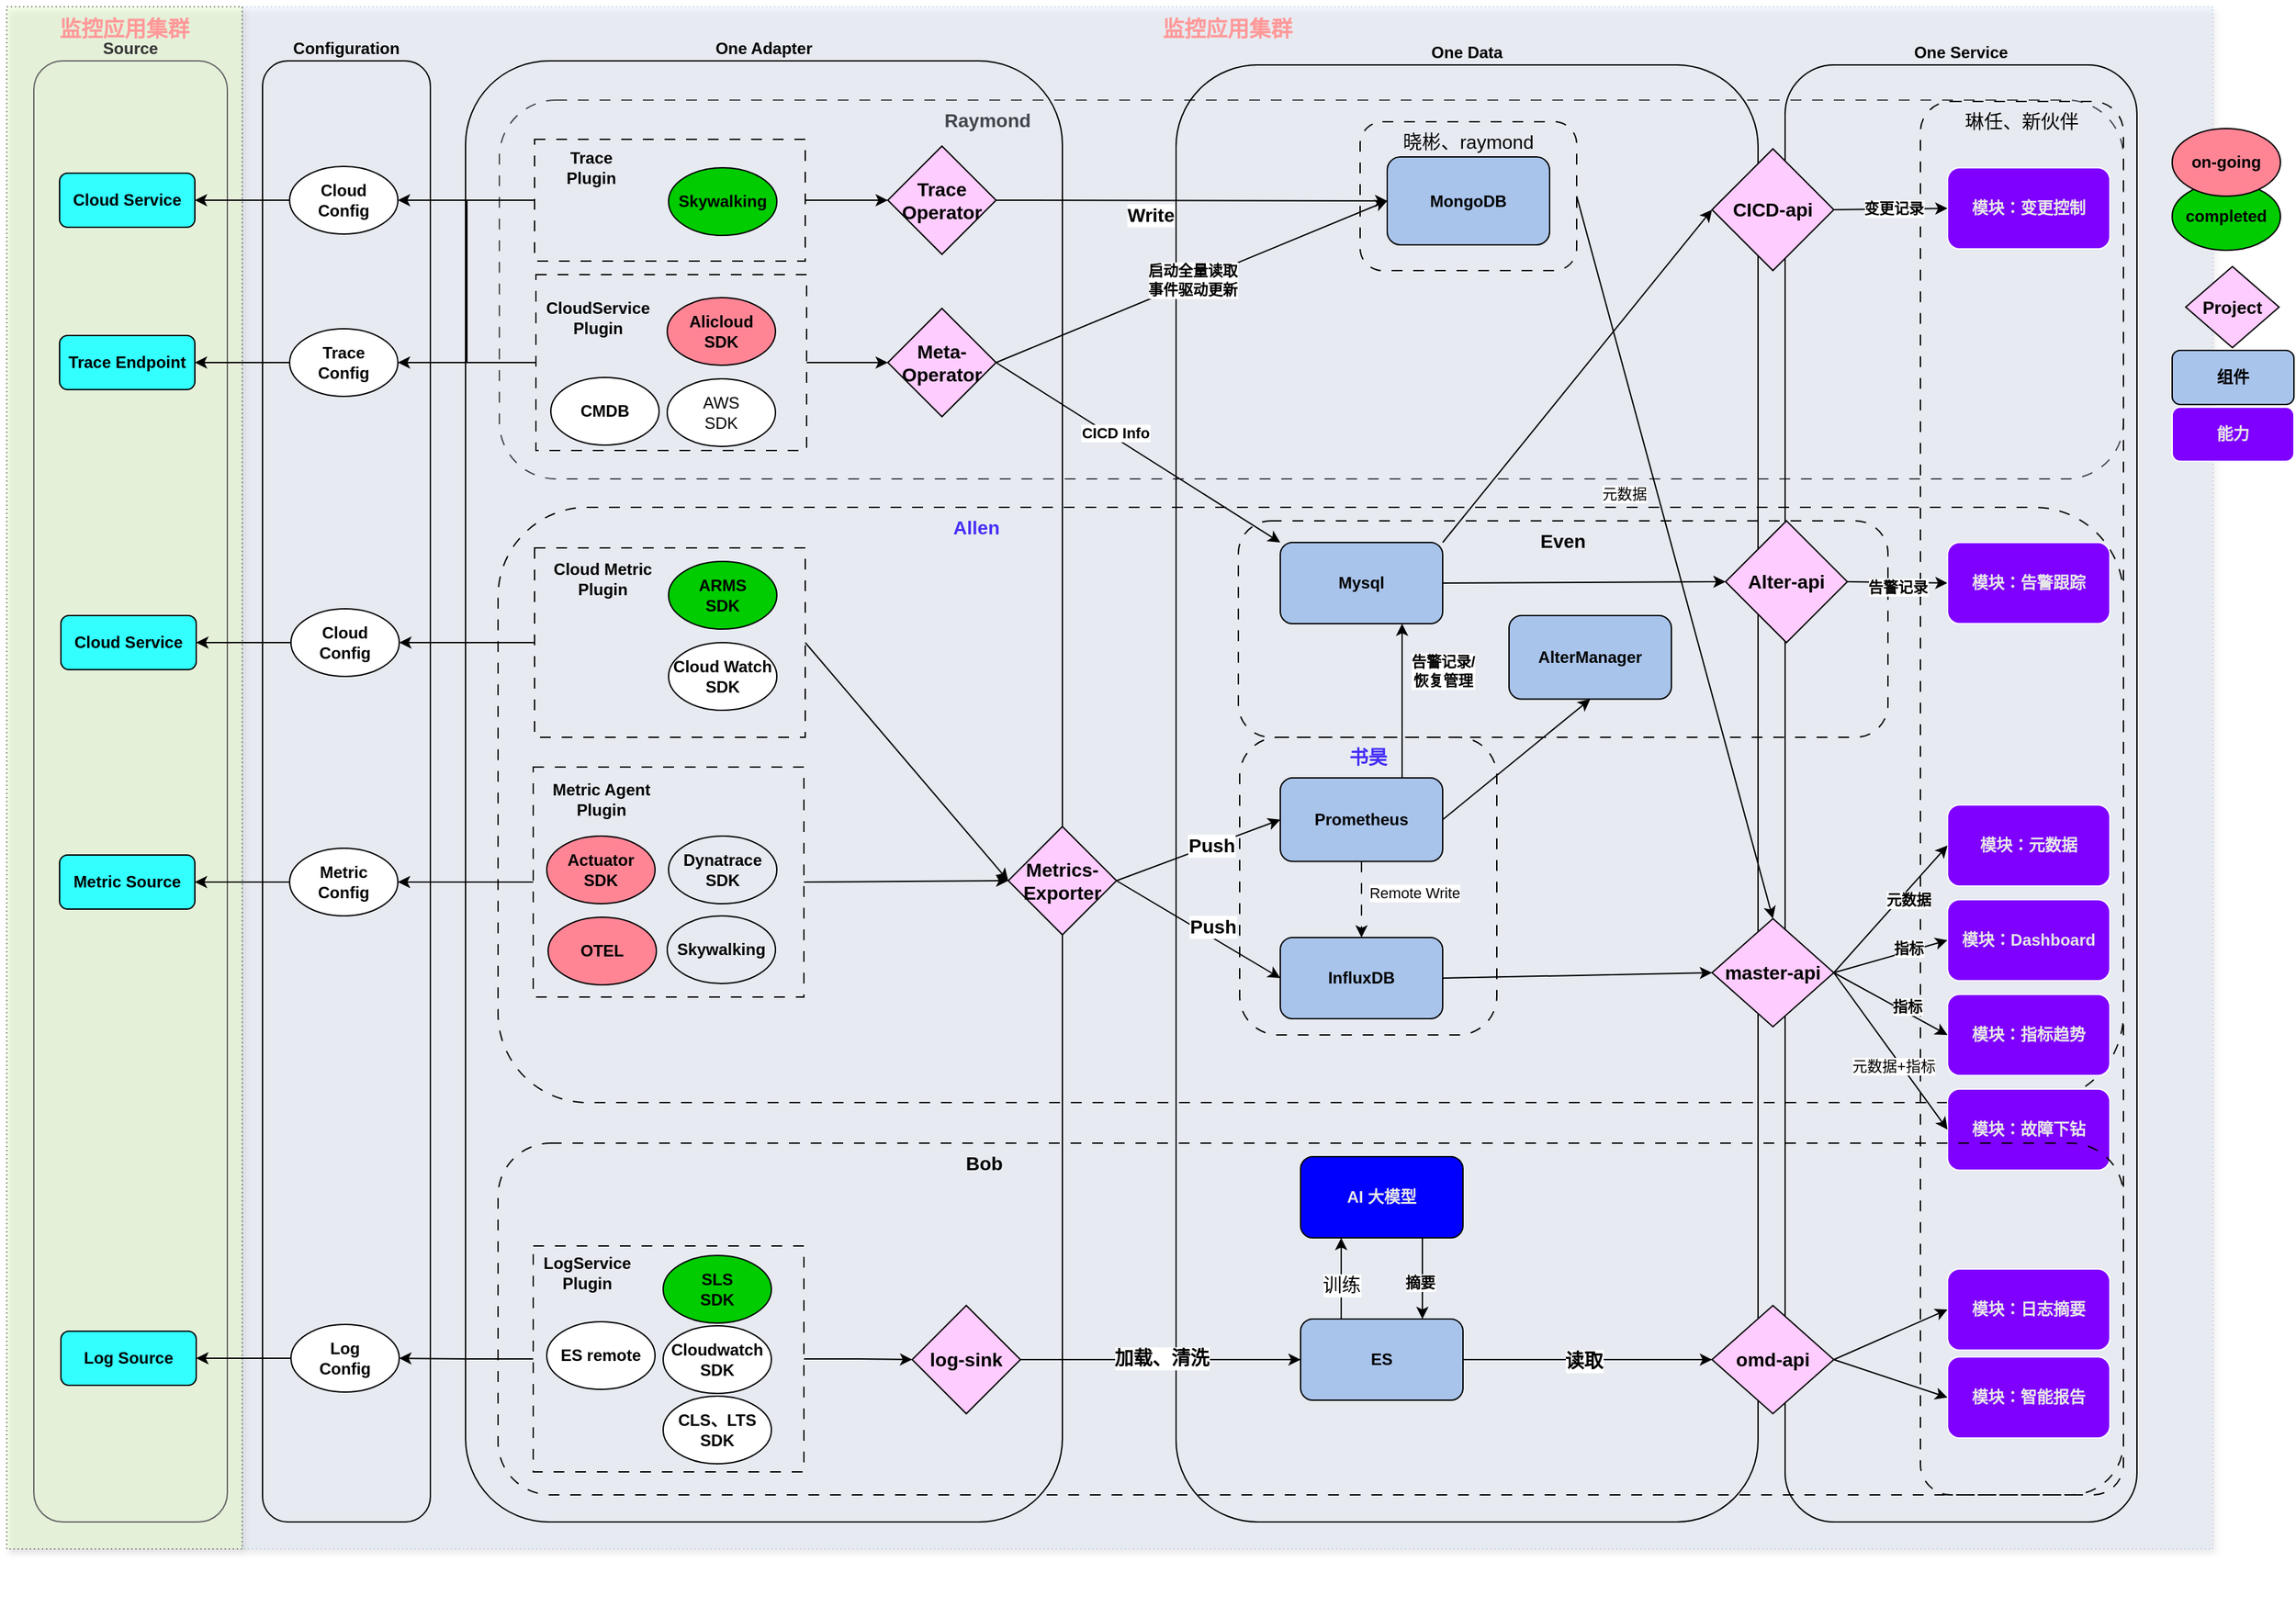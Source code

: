 <mxfile version="22.0.4" type="github" pages="6">
  <diagram name="sre-product" id="N1-KNFquu0YFQFn82y0o">
    <mxGraphModel dx="2389" dy="1999" grid="1" gridSize="10" guides="0" tooltips="1" connect="1" arrows="1" fold="1" page="1" pageScale="1" pageWidth="827" pageHeight="1169" math="0" shadow="0">
      <root>
        <mxCell id="0" />
        <mxCell id="1" parent="0" />
        <mxCell id="Uf4ihw__WMp9rh9Pb5De-132" value="&lt;b&gt;Raymond&amp;nbsp; &amp;nbsp; &amp;nbsp; &amp;nbsp; &amp;nbsp; &amp;nbsp; &amp;nbsp; &amp;nbsp; &amp;nbsp; &amp;nbsp; &amp;nbsp; &amp;nbsp; &amp;nbsp; &amp;nbsp; &amp;nbsp; &amp;nbsp; &amp;nbsp; &amp;nbsp; &amp;nbsp; &amp;nbsp; &amp;nbsp; &amp;nbsp; &amp;nbsp; &amp;nbsp; &amp;nbsp; &amp;nbsp; &amp;nbsp; &amp;nbsp; &amp;nbsp; &amp;nbsp; &amp;nbsp; &amp;nbsp; &amp;nbsp; &amp;nbsp; &amp;nbsp; &amp;nbsp; &amp;nbsp; &amp;nbsp; &amp;nbsp; &amp;nbsp; &amp;nbsp; &amp;nbsp; &amp;nbsp; &amp;nbsp; &amp;nbsp; &amp;nbsp; &amp;nbsp; &amp;nbsp; &amp;nbsp; &amp;nbsp; &amp;nbsp; &amp;nbsp; &amp;nbsp; &amp;nbsp; &amp;nbsp; &amp;nbsp; &amp;nbsp; &amp;nbsp; &amp;nbsp; &amp;nbsp; &amp;nbsp; &amp;nbsp;&lt;/b&gt;" style="rounded=1;whiteSpace=wrap;html=1;fillColor=none;dashed=1;dashPattern=8 8;verticalAlign=top;horizontal=1;fontSize=14;" parent="1" vertex="1">
          <mxGeometry x="-446" y="-1091" width="1200" height="280" as="geometry" />
        </mxCell>
        <mxCell id="yH-I_deU1Ts9g914RF5G-15" value="" style="group" parent="1" vertex="1" connectable="0">
          <mxGeometry x="-810" y="-1160" width="1630" height="1140" as="geometry" />
        </mxCell>
        <mxCell id="axlJpJIH7ohh_0OiFWJf-36" value="&lt;b&gt;&lt;font color=&quot;#ff9999&quot; style=&quot;font-size: 16px;&quot;&gt;监控应用集群&lt;/font&gt;&lt;/b&gt;" style="rounded=0;whiteSpace=wrap;html=1;fillColor=#dae8fc;dashed=1;dashPattern=1 2;verticalAlign=top;horizontal=1;fontSize=14;shadow=1;strokeColor=#6c8ebf;opacity=30;" parent="yH-I_deU1Ts9g914RF5G-15" vertex="1">
          <mxGeometry x="173.972" width="1456.028" height="1140" as="geometry" />
        </mxCell>
        <mxCell id="axlJpJIH7ohh_0OiFWJf-37" value="&lt;b&gt;&lt;font color=&quot;#ff9999&quot; style=&quot;font-size: 16px;&quot;&gt;监控应用集群&lt;/font&gt;&lt;/b&gt;" style="rounded=0;whiteSpace=wrap;html=1;fillColor=#E6FFCC;dashed=1;dashPattern=1 2;verticalAlign=top;horizontal=1;fontSize=14;shadow=1;opacity=45;" parent="yH-I_deU1Ts9g914RF5G-15" vertex="1">
          <mxGeometry width="173.972" height="1140" as="geometry" />
        </mxCell>
        <mxCell id="yH-I_deU1Ts9g914RF5G-14" value="" style="group" parent="1" vertex="1" connectable="0">
          <mxGeometry x="-790" y="-1120" width="1554" height="1150" as="geometry" />
        </mxCell>
        <mxCell id="Uf4ihw__WMp9rh9Pb5De-74" value="Source" style="rounded=1;whiteSpace=wrap;html=1;labelPosition=center;verticalLabelPosition=top;align=center;verticalAlign=bottom;fontStyle=1;fillColor=none;fontColor=#333333;strokeColor=#666666;" parent="yH-I_deU1Ts9g914RF5G-14" vertex="1">
          <mxGeometry width="143" height="1080" as="geometry" />
        </mxCell>
        <mxCell id="QkV-Cp4CuRcncDUJaHf6-42" value="One Adapter" style="rounded=1;whiteSpace=wrap;html=1;fillColor=none;labelPosition=center;verticalLabelPosition=top;align=center;verticalAlign=bottom;fontStyle=1;arcSize=14;" parent="yH-I_deU1Ts9g914RF5G-14" vertex="1">
          <mxGeometry x="319" width="441" height="1080" as="geometry" />
        </mxCell>
        <mxCell id="QkV-Cp4CuRcncDUJaHf6-33" value="One Data" style="rounded=1;whiteSpace=wrap;html=1;fillColor=none;labelPosition=center;verticalLabelPosition=top;align=center;verticalAlign=bottom;fontStyle=1;movable=1;resizable=1;rotatable=1;deletable=1;editable=1;locked=0;connectable=1;arcSize=14;" parent="yH-I_deU1Ts9g914RF5G-14" vertex="1">
          <mxGeometry x="844" y="3" width="430" height="1077" as="geometry" />
        </mxCell>
        <mxCell id="QkV-Cp4CuRcncDUJaHf6-35" value="One Service" style="rounded=1;whiteSpace=wrap;html=1;fillColor=none;labelPosition=center;verticalLabelPosition=top;align=center;verticalAlign=bottom;fontStyle=1;arcSize=14;" parent="yH-I_deU1Ts9g914RF5G-14" vertex="1">
          <mxGeometry x="1294" y="3" width="260" height="1077" as="geometry" />
        </mxCell>
        <mxCell id="Uf4ihw__WMp9rh9Pb5De-73" value="Configuration" style="rounded=1;whiteSpace=wrap;html=1;fillColor=none;labelPosition=center;verticalLabelPosition=top;align=center;verticalAlign=bottom;fontStyle=1" parent="yH-I_deU1Ts9g914RF5G-14" vertex="1">
          <mxGeometry x="169" width="124" height="1080" as="geometry" />
        </mxCell>
        <mxCell id="yH-I_deU1Ts9g914RF5G-22" style="edgeStyle=orthogonalEdgeStyle;rounded=0;orthogonalLoop=1;jettySize=auto;html=1;exitX=0;exitY=0.5;exitDx=0;exitDy=0;entryX=1;entryY=0.5;entryDx=0;entryDy=0;" parent="yH-I_deU1Ts9g914RF5G-14" source="yH-I_deU1Ts9g914RF5G-20" target="yH-I_deU1Ts9g914RF5G-21" edge="1">
          <mxGeometry relative="1" as="geometry" />
        </mxCell>
        <mxCell id="yH-I_deU1Ts9g914RF5G-20" value="Cloud&lt;br&gt;Config" style="ellipse;whiteSpace=wrap;html=1;fontStyle=1" parent="yH-I_deU1Ts9g914RF5G-14" vertex="1">
          <mxGeometry x="190" y="405" width="80" height="50" as="geometry" />
        </mxCell>
        <mxCell id="yH-I_deU1Ts9g914RF5G-21" value="Cloud Service" style="rounded=1;whiteSpace=wrap;html=1;fontStyle=1;fillColor=#33FFFF;" parent="yH-I_deU1Ts9g914RF5G-14" vertex="1">
          <mxGeometry x="20" y="410" width="100" height="40" as="geometry" />
        </mxCell>
        <mxCell id="yH-I_deU1Ts9g914RF5G-26" value="" style="group" parent="yH-I_deU1Ts9g914RF5G-14" vertex="1" connectable="0">
          <mxGeometry x="980" y="45" width="160" height="110" as="geometry" />
        </mxCell>
        <mxCell id="Uf4ihw__WMp9rh9Pb5De-131" value="晓彬、raymond" style="rounded=1;whiteSpace=wrap;html=1;fillColor=none;dashed=1;dashPattern=8 8;verticalAlign=top;horizontal=1;fontSize=14;" parent="yH-I_deU1Ts9g914RF5G-26" vertex="1">
          <mxGeometry width="160" height="110" as="geometry" />
        </mxCell>
        <mxCell id="QkV-Cp4CuRcncDUJaHf6-64" value="MongoDB" style="rounded=1;whiteSpace=wrap;html=1;fontStyle=1;fillColor=#A9C4EB;" parent="yH-I_deU1Ts9g914RF5G-26" vertex="1">
          <mxGeometry x="20" y="26" width="120" height="65" as="geometry" />
        </mxCell>
        <mxCell id="Uf4ihw__WMp9rh9Pb5De-135" value="&lt;font color=&quot;#452ef5&quot;&gt;&lt;b&gt;Allen&amp;nbsp; &amp;nbsp; &amp;nbsp; &amp;nbsp; &amp;nbsp; &amp;nbsp; &amp;nbsp; &amp;nbsp; &amp;nbsp; &amp;nbsp; &amp;nbsp; &amp;nbsp; &amp;nbsp; &amp;nbsp; &amp;nbsp; &amp;nbsp; &amp;nbsp; &amp;nbsp; &amp;nbsp; &amp;nbsp; &amp;nbsp; &amp;nbsp; &amp;nbsp; &amp;nbsp; &amp;nbsp; &amp;nbsp; &amp;nbsp; &amp;nbsp; &amp;nbsp; &amp;nbsp; &amp;nbsp; &amp;nbsp; &amp;nbsp; &amp;nbsp; &amp;nbsp; &amp;nbsp; &amp;nbsp; &amp;nbsp; &amp;nbsp; &amp;nbsp; &amp;nbsp; &amp;nbsp; &amp;nbsp; &amp;nbsp; &amp;nbsp; &amp;nbsp; &amp;nbsp; &amp;nbsp; &amp;nbsp; &amp;nbsp; &amp;nbsp; &amp;nbsp; &amp;nbsp; &amp;nbsp; &amp;nbsp; &amp;nbsp; &amp;nbsp; &amp;nbsp; &amp;nbsp; &amp;nbsp; &amp;nbsp; &amp;nbsp; &amp;nbsp; &amp;nbsp;&lt;/b&gt;&lt;/font&gt;" style="rounded=1;whiteSpace=wrap;html=1;fillColor=none;dashed=1;dashPattern=8 8;verticalAlign=top;horizontal=1;fontSize=14;fontStyle=0" parent="1" vertex="1">
          <mxGeometry x="-447" y="-790" width="1201" height="440" as="geometry" />
        </mxCell>
        <mxCell id="yH-I_deU1Ts9g914RF5G-1" value="" style="group" parent="1" vertex="1" connectable="0">
          <mxGeometry x="-771" y="-608" width="700" height="190" as="geometry" />
        </mxCell>
        <mxCell id="Uf4ihw__WMp9rh9Pb5De-79" value="Metric&lt;br&gt;Config" style="ellipse;whiteSpace=wrap;html=1;fontStyle=1" parent="yH-I_deU1Ts9g914RF5G-1" vertex="1">
          <mxGeometry x="170" y="70" width="80" height="50" as="geometry" />
        </mxCell>
        <mxCell id="Uf4ihw__WMp9rh9Pb5De-87" value="Metric Source" style="rounded=1;whiteSpace=wrap;html=1;fontStyle=1;fillColor=#33FFFF;" parent="yH-I_deU1Ts9g914RF5G-1" vertex="1">
          <mxGeometry y="75" width="100" height="40" as="geometry" />
        </mxCell>
        <mxCell id="Uf4ihw__WMp9rh9Pb5De-91" style="edgeStyle=orthogonalEdgeStyle;rounded=0;orthogonalLoop=1;jettySize=auto;html=1;exitX=0;exitY=0.5;exitDx=0;exitDy=0;entryX=1;entryY=0.5;entryDx=0;entryDy=0;" parent="yH-I_deU1Ts9g914RF5G-1" source="Uf4ihw__WMp9rh9Pb5De-79" target="Uf4ihw__WMp9rh9Pb5De-87" edge="1">
          <mxGeometry relative="1" as="geometry" />
        </mxCell>
        <mxCell id="Uf4ihw__WMp9rh9Pb5De-83" style="edgeStyle=orthogonalEdgeStyle;rounded=0;orthogonalLoop=1;jettySize=auto;html=1;exitX=0;exitY=0.5;exitDx=0;exitDy=0;entryX=1;entryY=0.5;entryDx=0;entryDy=0;" parent="yH-I_deU1Ts9g914RF5G-1" source="Uf4ihw__WMp9rh9Pb5De-64" target="Uf4ihw__WMp9rh9Pb5De-79" edge="1">
          <mxGeometry relative="1" as="geometry" />
        </mxCell>
        <mxCell id="yH-I_deU1Ts9g914RF5G-11" value="" style="group" parent="yH-I_deU1Ts9g914RF5G-1" vertex="1" connectable="0">
          <mxGeometry x="350" y="10" width="200" height="170" as="geometry" />
        </mxCell>
        <mxCell id="Uf4ihw__WMp9rh9Pb5De-64" value="" style="rounded=0;whiteSpace=wrap;html=1;dashed=1;dashPattern=8 8;fillColor=none;" parent="yH-I_deU1Ts9g914RF5G-11" vertex="1">
          <mxGeometry width="200" height="170" as="geometry" />
        </mxCell>
        <mxCell id="Uf4ihw__WMp9rh9Pb5De-57" value="Dynatrace&lt;br&gt;SDK" style="ellipse;whiteSpace=wrap;html=1;fontStyle=1;fillColor=none;" parent="yH-I_deU1Ts9g914RF5G-11" vertex="1">
          <mxGeometry x="100" y="51" width="80" height="50" as="geometry" />
        </mxCell>
        <mxCell id="axlJpJIH7ohh_0OiFWJf-12" value="Actuator&lt;br&gt;SDK" style="ellipse;whiteSpace=wrap;html=1;fontStyle=1;fillColor=#FF8595;" parent="yH-I_deU1Ts9g914RF5G-11" vertex="1">
          <mxGeometry x="10" y="51" width="80" height="50" as="geometry" />
        </mxCell>
        <mxCell id="axlJpJIH7ohh_0OiFWJf-25" value="Skywalking" style="ellipse;whiteSpace=wrap;html=1;fontStyle=1;fillColor=none;" parent="yH-I_deU1Ts9g914RF5G-11" vertex="1">
          <mxGeometry x="99" y="110" width="80" height="50" as="geometry" />
        </mxCell>
        <mxCell id="Uf4ihw__WMp9rh9Pb5De-66" value="&lt;b&gt;Metric Agent&lt;br&gt;Plugin&lt;/b&gt;" style="text;strokeColor=none;align=center;fillColor=none;html=1;verticalAlign=middle;whiteSpace=wrap;rounded=0;" parent="yH-I_deU1Ts9g914RF5G-11" vertex="1">
          <mxGeometry x="11" y="9" width="79" height="30" as="geometry" />
        </mxCell>
        <mxCell id="z__14awDLPAWtD7sjUGG-1" value="OTEL" style="ellipse;whiteSpace=wrap;html=1;fontStyle=1;fillColor=#FF8595;" parent="yH-I_deU1Ts9g914RF5G-11" vertex="1">
          <mxGeometry x="11" y="111" width="80" height="50" as="geometry" />
        </mxCell>
        <mxCell id="Uf4ihw__WMp9rh9Pb5De-130" value="琳任、新伙伴" style="rounded=1;whiteSpace=wrap;html=1;fillColor=none;dashed=1;dashPattern=8 8;verticalAlign=top;horizontal=1;fontSize=14;" parent="1" vertex="1">
          <mxGeometry x="604" y="-1090" width="150" height="1030" as="geometry" />
        </mxCell>
        <mxCell id="Uf4ihw__WMp9rh9Pb5De-127" value="Even" style="rounded=1;whiteSpace=wrap;html=1;fillColor=none;dashed=1;dashPattern=8 8;verticalAlign=top;horizontal=1;fontSize=14;fontStyle=1" parent="1" vertex="1">
          <mxGeometry x="100" y="-780" width="480" height="160" as="geometry" />
        </mxCell>
        <mxCell id="QkV-Cp4CuRcncDUJaHf6-58" style="rounded=0;orthogonalLoop=1;jettySize=auto;html=1;exitX=1;exitY=0.5;exitDx=0;exitDy=0;entryX=0;entryY=0.5;entryDx=0;entryDy=0;" parent="1" source="Uf4ihw__WMp9rh9Pb5De-17" target="QkV-Cp4CuRcncDUJaHf6-65" edge="1">
          <mxGeometry relative="1" as="geometry">
            <mxPoint x="19" y="-547" as="targetPoint" />
            <mxPoint x="-41" y="-547" as="sourcePoint" />
          </mxGeometry>
        </mxCell>
        <mxCell id="Uf4ihw__WMp9rh9Pb5De-69" value="&lt;font style=&quot;font-size: 14px;&quot;&gt;Push&lt;/font&gt;" style="edgeLabel;html=1;align=center;verticalAlign=middle;resizable=0;points=[];fontStyle=1" parent="QkV-Cp4CuRcncDUJaHf6-58" vertex="1" connectable="0">
          <mxGeometry x="-0.054" y="-1" relative="1" as="geometry">
            <mxPoint x="12" y="-6" as="offset" />
          </mxGeometry>
        </mxCell>
        <mxCell id="Uf4ihw__WMp9rh9Pb5De-106" style="rounded=0;orthogonalLoop=1;jettySize=auto;html=1;exitX=0.75;exitY=0;exitDx=0;exitDy=0;entryX=0.75;entryY=1;entryDx=0;entryDy=0;" parent="1" source="QkV-Cp4CuRcncDUJaHf6-65" target="Uf4ihw__WMp9rh9Pb5De-104" edge="1">
          <mxGeometry relative="1" as="geometry">
            <mxPoint x="174.56" y="-785.212" as="sourcePoint" />
            <mxPoint x="210" y="-700" as="targetPoint" />
          </mxGeometry>
        </mxCell>
        <mxCell id="Uf4ihw__WMp9rh9Pb5De-108" value="告警记录/&lt;br&gt;恢复管理" style="edgeLabel;html=1;align=center;verticalAlign=middle;resizable=0;points=[];fontStyle=1" parent="Uf4ihw__WMp9rh9Pb5De-106" vertex="1" connectable="0">
          <mxGeometry x="0.119" y="2" relative="1" as="geometry">
            <mxPoint x="32" y="-15" as="offset" />
          </mxGeometry>
        </mxCell>
        <mxCell id="QkV-Cp4CuRcncDUJaHf6-71" style="rounded=0;orthogonalLoop=1;jettySize=auto;html=1;exitX=1;exitY=0.5;exitDx=0;exitDy=0;entryX=0.5;entryY=0;entryDx=0;entryDy=0;" parent="1" source="Uf4ihw__WMp9rh9Pb5De-131" target="Uf4ihw__WMp9rh9Pb5De-34" edge="1">
          <mxGeometry relative="1" as="geometry">
            <mxPoint x="394" y="-985" as="targetPoint" />
          </mxGeometry>
        </mxCell>
        <mxCell id="axlJpJIH7ohh_0OiFWJf-58" value="元数据" style="edgeLabel;html=1;align=center;verticalAlign=middle;resizable=0;points=[];" parent="QkV-Cp4CuRcncDUJaHf6-71" vertex="1" connectable="0">
          <mxGeometry x="0.066" y="1" relative="1" as="geometry">
            <mxPoint x="-44" y="-65" as="offset" />
          </mxGeometry>
        </mxCell>
        <mxCell id="QkV-Cp4CuRcncDUJaHf6-54" style="edgeStyle=orthogonalEdgeStyle;rounded=0;orthogonalLoop=1;jettySize=auto;html=1;exitX=1;exitY=0.5;exitDx=0;exitDy=0;entryX=0;entryY=0.5;entryDx=0;entryDy=0;" parent="1" edge="1">
          <mxGeometry relative="1" as="geometry">
            <mxPoint x="1140" y="513" as="sourcePoint" />
          </mxGeometry>
        </mxCell>
        <mxCell id="Uf4ihw__WMp9rh9Pb5De-35" style="rounded=0;orthogonalLoop=1;jettySize=auto;html=1;exitX=1;exitY=0.5;exitDx=0;exitDy=0;entryX=0;entryY=0.5;entryDx=0;entryDy=0;" parent="1" source="QkV-Cp4CuRcncDUJaHf6-66" target="Uf4ihw__WMp9rh9Pb5De-34" edge="1">
          <mxGeometry relative="1" as="geometry" />
        </mxCell>
        <mxCell id="Uf4ihw__WMp9rh9Pb5De-114" style="rounded=0;orthogonalLoop=1;jettySize=auto;html=1;exitX=1;exitY=0.5;exitDx=0;exitDy=0;entryX=0;entryY=0.5;entryDx=0;entryDy=0;" parent="1" source="Uf4ihw__WMp9rh9Pb5De-104" target="Uf4ihw__WMp9rh9Pb5De-110" edge="1">
          <mxGeometry relative="1" as="geometry" />
        </mxCell>
        <mxCell id="Uf4ihw__WMp9rh9Pb5De-118" style="rounded=0;orthogonalLoop=1;jettySize=auto;html=1;exitX=1;exitY=0;exitDx=0;exitDy=0;entryX=0;entryY=0.5;entryDx=0;entryDy=0;" parent="1" source="Uf4ihw__WMp9rh9Pb5De-104" target="Uf4ihw__WMp9rh9Pb5De-115" edge="1">
          <mxGeometry relative="1" as="geometry" />
        </mxCell>
        <mxCell id="Uf4ihw__WMp9rh9Pb5De-104" value="Mysql" style="rounded=1;whiteSpace=wrap;html=1;fontStyle=1;fillColor=#A9C4EB;" parent="1" vertex="1">
          <mxGeometry x="131" y="-764" width="120" height="60" as="geometry" />
        </mxCell>
        <mxCell id="Uf4ihw__WMp9rh9Pb5De-111" style="rounded=0;orthogonalLoop=1;jettySize=auto;html=1;exitX=1;exitY=0.5;exitDx=0;exitDy=0;entryX=0;entryY=0.5;entryDx=0;entryDy=0;" parent="1" source="Uf4ihw__WMp9rh9Pb5De-110" target="Uf4ihw__WMp9rh9Pb5De-149" edge="1">
          <mxGeometry relative="1" as="geometry" />
        </mxCell>
        <mxCell id="Uf4ihw__WMp9rh9Pb5De-123" value="告警记录" style="edgeLabel;html=1;align=center;verticalAlign=middle;resizable=0;points=[];fontStyle=1" parent="Uf4ihw__WMp9rh9Pb5De-111" vertex="1" connectable="0">
          <mxGeometry x="-0.0" y="-3" relative="1" as="geometry">
            <mxPoint as="offset" />
          </mxGeometry>
        </mxCell>
        <mxCell id="Uf4ihw__WMp9rh9Pb5De-110" value="&lt;span style=&quot;font-size: 14px;&quot;&gt;Alter-api&lt;/span&gt;" style="rhombus;whiteSpace=wrap;html=1;fontStyle=1;fillColor=#FFCCFF;" parent="1" vertex="1">
          <mxGeometry x="460" y="-780" width="90" height="90" as="geometry" />
        </mxCell>
        <mxCell id="Uf4ihw__WMp9rh9Pb5De-116" style="rounded=0;orthogonalLoop=1;jettySize=auto;html=1;exitX=1;exitY=0.5;exitDx=0;exitDy=0;entryX=0;entryY=0;entryDx=0;entryDy=0;" parent="1" source="Uf4ihw__WMp9rh9Pb5De-54" target="Uf4ihw__WMp9rh9Pb5De-104" edge="1">
          <mxGeometry relative="1" as="geometry" />
        </mxCell>
        <mxCell id="Uf4ihw__WMp9rh9Pb5De-117" value="&lt;span&gt;CICD Info&lt;/span&gt;" style="edgeLabel;html=1;align=center;verticalAlign=middle;resizable=0;points=[];fontStyle=1" parent="Uf4ihw__WMp9rh9Pb5De-116" vertex="1" connectable="0">
          <mxGeometry x="0.446" relative="1" as="geometry">
            <mxPoint x="-64" y="-44" as="offset" />
          </mxGeometry>
        </mxCell>
        <mxCell id="Uf4ihw__WMp9rh9Pb5De-149" value="&lt;font color=&quot;#e6e6e6&quot;&gt;模块：告警跟踪&lt;/font&gt;" style="rounded=1;whiteSpace=wrap;html=1;fillColor=#7F00FF;fontStyle=1;strokeColor=#FFFFFF;" parent="1" vertex="1">
          <mxGeometry x="624" y="-764" width="120" height="60" as="geometry" />
        </mxCell>
        <mxCell id="axlJpJIH7ohh_0OiFWJf-19" value="" style="group" parent="1" vertex="1" connectable="0">
          <mxGeometry x="450" y="-510" width="294" height="270" as="geometry" />
        </mxCell>
        <mxCell id="yH-I_deU1Ts9g914RF5G-7" value="" style="group" parent="axlJpJIH7ohh_0OiFWJf-19" vertex="1" connectable="0">
          <mxGeometry y="-60" width="294" height="270" as="geometry" />
        </mxCell>
        <mxCell id="Uf4ihw__WMp9rh9Pb5De-34" value="&lt;span style=&quot;font-size: 14px;&quot;&gt;master-api&lt;/span&gt;" style="rhombus;whiteSpace=wrap;html=1;fontStyle=1;fillColor=#FFCCFF;" parent="yH-I_deU1Ts9g914RF5G-7" vertex="1">
          <mxGeometry y="84" width="90" height="80" as="geometry" />
        </mxCell>
        <mxCell id="Uf4ihw__WMp9rh9Pb5De-150" value="&lt;font color=&quot;#e6e6e6&quot;&gt;模块：Dashboard&lt;/font&gt;" style="rounded=1;whiteSpace=wrap;html=1;fillColor=#7F00FF;fontStyle=1;strokeColor=#FFFFFF;" parent="yH-I_deU1Ts9g914RF5G-7" vertex="1">
          <mxGeometry x="174" y="70" width="120" height="60" as="geometry" />
        </mxCell>
        <mxCell id="Uf4ihw__WMp9rh9Pb5De-151" value="&lt;font color=&quot;#e6e6e6&quot;&gt;模块：元数据&lt;/font&gt;" style="rounded=1;whiteSpace=wrap;html=1;fillColor=#7F00FF;fontStyle=1;strokeColor=#FFFFFF;" parent="yH-I_deU1Ts9g914RF5G-7" vertex="1">
          <mxGeometry x="174" width="120" height="60" as="geometry" />
        </mxCell>
        <mxCell id="Uf4ihw__WMp9rh9Pb5De-156" value="&lt;font color=&quot;#e6e6e6&quot;&gt;模块：指标趋势&lt;/font&gt;" style="rounded=1;whiteSpace=wrap;html=1;fillColor=#7F00FF;fontStyle=1;strokeColor=#FFFFFF;" parent="yH-I_deU1Ts9g914RF5G-7" vertex="1">
          <mxGeometry x="174" y="140" width="120" height="60" as="geometry" />
        </mxCell>
        <mxCell id="Uf4ihw__WMp9rh9Pb5De-157" value="&lt;font color=&quot;#e6e6e6&quot;&gt;模块：故障下钻&lt;/font&gt;" style="rounded=1;whiteSpace=wrap;html=1;fillColor=#7F00FF;fontStyle=1;strokeColor=#FFFFFF;" parent="yH-I_deU1Ts9g914RF5G-7" vertex="1">
          <mxGeometry x="174" y="210" width="120" height="60" as="geometry" />
        </mxCell>
        <mxCell id="Uf4ihw__WMp9rh9Pb5De-26" style="rounded=0;orthogonalLoop=1;jettySize=auto;html=1;exitX=1;exitY=0.5;exitDx=0;exitDy=0;entryX=0;entryY=0.5;entryDx=0;entryDy=0;" parent="yH-I_deU1Ts9g914RF5G-7" source="Uf4ihw__WMp9rh9Pb5De-34" target="Uf4ihw__WMp9rh9Pb5De-150" edge="1">
          <mxGeometry relative="1" as="geometry">
            <mxPoint x="1300" y="175" as="sourcePoint" />
          </mxGeometry>
        </mxCell>
        <mxCell id="Uf4ihw__WMp9rh9Pb5De-37" value="指标" style="edgeLabel;html=1;align=center;verticalAlign=middle;resizable=0;points=[];fontStyle=1" parent="Uf4ihw__WMp9rh9Pb5De-26" vertex="1" connectable="0">
          <mxGeometry x="-0.328" y="-1" relative="1" as="geometry">
            <mxPoint x="26" y="-11" as="offset" />
          </mxGeometry>
        </mxCell>
        <mxCell id="Uf4ihw__WMp9rh9Pb5De-152" style="rounded=0;orthogonalLoop=1;jettySize=auto;html=1;exitX=1;exitY=0.5;exitDx=0;exitDy=0;entryX=0;entryY=0.5;entryDx=0;entryDy=0;" parent="yH-I_deU1Ts9g914RF5G-7" source="Uf4ihw__WMp9rh9Pb5De-34" target="Uf4ihw__WMp9rh9Pb5De-151" edge="1">
          <mxGeometry relative="1" as="geometry">
            <mxPoint x="1310" y="530" as="sourcePoint" />
            <mxPoint x="1440" y="530" as="targetPoint" />
          </mxGeometry>
        </mxCell>
        <mxCell id="Uf4ihw__WMp9rh9Pb5De-153" value="元数据" style="edgeLabel;html=1;align=center;verticalAlign=middle;resizable=0;points=[];fontStyle=1" parent="Uf4ihw__WMp9rh9Pb5De-152" vertex="1" connectable="0">
          <mxGeometry x="-0.328" y="-1" relative="1" as="geometry">
            <mxPoint x="26" y="-23" as="offset" />
          </mxGeometry>
        </mxCell>
        <mxCell id="Uf4ihw__WMp9rh9Pb5De-158" style="rounded=0;orthogonalLoop=1;jettySize=auto;html=1;entryX=0;entryY=0.5;entryDx=0;entryDy=0;exitX=1;exitY=0.5;exitDx=0;exitDy=0;" parent="yH-I_deU1Ts9g914RF5G-7" source="Uf4ihw__WMp9rh9Pb5De-34" target="Uf4ihw__WMp9rh9Pb5De-156" edge="1">
          <mxGeometry relative="1" as="geometry">
            <mxPoint x="1300" y="520" as="sourcePoint" />
            <mxPoint x="1440" y="490" as="targetPoint" />
          </mxGeometry>
        </mxCell>
        <mxCell id="Uf4ihw__WMp9rh9Pb5De-159" value="指标" style="edgeLabel;html=1;align=center;verticalAlign=middle;resizable=0;points=[];fontStyle=1" parent="Uf4ihw__WMp9rh9Pb5De-158" vertex="1" connectable="0">
          <mxGeometry x="-0.328" y="-1" relative="1" as="geometry">
            <mxPoint x="26" y="9" as="offset" />
          </mxGeometry>
        </mxCell>
        <mxCell id="Uf4ihw__WMp9rh9Pb5De-160" style="rounded=0;orthogonalLoop=1;jettySize=auto;html=1;exitX=1;exitY=0.5;exitDx=0;exitDy=0;entryX=0;entryY=0.5;entryDx=0;entryDy=0;" parent="yH-I_deU1Ts9g914RF5G-7" source="Uf4ihw__WMp9rh9Pb5De-34" target="Uf4ihw__WMp9rh9Pb5De-157" edge="1">
          <mxGeometry relative="1" as="geometry" />
        </mxCell>
        <mxCell id="Uf4ihw__WMp9rh9Pb5De-161" value="元数据+指标" style="edgeLabel;html=1;align=center;verticalAlign=middle;resizable=0;points=[];" parent="Uf4ihw__WMp9rh9Pb5De-160" vertex="1" connectable="0">
          <mxGeometry x="0.126" relative="1" as="geometry">
            <mxPoint x="-3" y="4" as="offset" />
          </mxGeometry>
        </mxCell>
        <mxCell id="axlJpJIH7ohh_0OiFWJf-39" value="" style="rounded=0;orthogonalLoop=1;jettySize=auto;html=1;exitX=1;exitY=0.5;exitDx=0;exitDy=0;entryX=0;entryY=0.5;entryDx=0;entryDy=0;" parent="1" source="Uf4ihw__WMp9rh9Pb5De-17" target="QkV-Cp4CuRcncDUJaHf6-66" edge="1">
          <mxGeometry relative="1" as="geometry">
            <mxPoint x="-71" y="-611" as="sourcePoint" />
            <mxPoint x="10" y="-480" as="targetPoint" />
          </mxGeometry>
        </mxCell>
        <mxCell id="axlJpJIH7ohh_0OiFWJf-40" value="&lt;font style=&quot;font-size: 14px;&quot;&gt;Push&lt;/font&gt;" style="edgeLabel;html=1;align=center;verticalAlign=middle;resizable=0;points=[];fontStyle=1" parent="axlJpJIH7ohh_0OiFWJf-39" vertex="1" connectable="0">
          <mxGeometry x="-0.234" relative="1" as="geometry">
            <mxPoint x="24" y="6" as="offset" />
          </mxGeometry>
        </mxCell>
        <mxCell id="Uf4ihw__WMp9rh9Pb5De-120" value="AlterManager" style="rounded=1;whiteSpace=wrap;html=1;fontStyle=1;fillColor=#A9C4EB;" parent="1" vertex="1">
          <mxGeometry x="300" y="-710" width="120" height="61.8" as="geometry" />
        </mxCell>
        <mxCell id="axlJpJIH7ohh_0OiFWJf-27" style="rounded=0;orthogonalLoop=1;jettySize=auto;html=1;exitX=1;exitY=0.5;exitDx=0;exitDy=0;entryX=0.5;entryY=1;entryDx=0;entryDy=0;" parent="1" source="QkV-Cp4CuRcncDUJaHf6-65" target="Uf4ihw__WMp9rh9Pb5De-120" edge="1">
          <mxGeometry relative="1" as="geometry" />
        </mxCell>
        <mxCell id="69dbhkjmrjV_-nLnOfld-1" value="" style="group" parent="1" vertex="1" connectable="0">
          <mxGeometry x="790" y="-1070" width="90" height="246" as="geometry" />
        </mxCell>
        <mxCell id="axlJpJIH7ohh_0OiFWJf-62" value="组件" style="rounded=1;whiteSpace=wrap;html=1;fontStyle=1;fillColor=#A9C4EB;" parent="69dbhkjmrjV_-nLnOfld-1" vertex="1">
          <mxGeometry y="164" width="90" height="40" as="geometry" />
        </mxCell>
        <mxCell id="axlJpJIH7ohh_0OiFWJf-61" value="&lt;font color=&quot;#e6e6e6&quot;&gt;能力&lt;/font&gt;" style="rounded=1;whiteSpace=wrap;html=1;fillColor=#7F00FF;fontStyle=1;strokeColor=#FFFFFF;" parent="69dbhkjmrjV_-nLnOfld-1" vertex="1">
          <mxGeometry y="206" width="90" height="40" as="geometry" />
        </mxCell>
        <mxCell id="axlJpJIH7ohh_0OiFWJf-55" value="completed" style="ellipse;whiteSpace=wrap;html=1;fontStyle=1;fillColor=#00CC00;" parent="69dbhkjmrjV_-nLnOfld-1" vertex="1">
          <mxGeometry y="40" width="80" height="50" as="geometry" />
        </mxCell>
        <mxCell id="axlJpJIH7ohh_0OiFWJf-54" value="on-going" style="ellipse;whiteSpace=wrap;html=1;fontStyle=1;fillColor=#FF8595;" parent="69dbhkjmrjV_-nLnOfld-1" vertex="1">
          <mxGeometry width="80" height="50" as="geometry" />
        </mxCell>
        <mxCell id="axlJpJIH7ohh_0OiFWJf-60" value="&lt;font style=&quot;font-size: 13px;&quot;&gt;Project&lt;/font&gt;" style="rhombus;whiteSpace=wrap;html=1;fontStyle=1;fillColor=#FFCCFF;" parent="69dbhkjmrjV_-nLnOfld-1" vertex="1">
          <mxGeometry x="10" y="102" width="69" height="60" as="geometry" />
        </mxCell>
        <mxCell id="yH-I_deU1Ts9g914RF5G-6" value="" style="group" parent="1" vertex="1" connectable="0">
          <mxGeometry x="-770" y="-310" width="1524" height="250" as="geometry" />
        </mxCell>
        <mxCell id="Uf4ihw__WMp9rh9Pb5De-125" value="Bob&amp;nbsp; &amp;nbsp; &amp;nbsp; &amp;nbsp; &amp;nbsp; &amp;nbsp; &amp;nbsp; &amp;nbsp; &amp;nbsp; &amp;nbsp; &amp;nbsp; &amp;nbsp; &amp;nbsp; &amp;nbsp; &amp;nbsp; &amp;nbsp; &amp;nbsp; &amp;nbsp; &amp;nbsp; &amp;nbsp; &amp;nbsp; &amp;nbsp; &amp;nbsp; &amp;nbsp; &amp;nbsp; &amp;nbsp; &amp;nbsp; &amp;nbsp; &amp;nbsp; &amp;nbsp; &amp;nbsp; &amp;nbsp; &amp;nbsp; &amp;nbsp; &amp;nbsp; &amp;nbsp; &amp;nbsp; &amp;nbsp; &amp;nbsp; &amp;nbsp; &amp;nbsp; &amp;nbsp; &amp;nbsp; &amp;nbsp; &amp;nbsp; &amp;nbsp; &amp;nbsp; &amp;nbsp; &amp;nbsp; &amp;nbsp; &amp;nbsp; &amp;nbsp; &amp;nbsp; &amp;nbsp; &amp;nbsp; &amp;nbsp; &amp;nbsp; &amp;nbsp; &amp;nbsp; &amp;nbsp; &amp;nbsp; &amp;nbsp;&amp;nbsp;" style="rounded=1;whiteSpace=wrap;html=1;fillColor=none;dashed=1;dashPattern=8 8;verticalAlign=top;horizontal=1;fontSize=14;fontStyle=1" parent="yH-I_deU1Ts9g914RF5G-6" vertex="1">
          <mxGeometry x="323" y="-10" width="1201" height="260" as="geometry" />
        </mxCell>
        <mxCell id="Uf4ihw__WMp9rh9Pb5De-154" value="&lt;font color=&quot;#e6e6e6&quot;&gt;模块：日志摘要&lt;/font&gt;" style="rounded=1;whiteSpace=wrap;html=1;fillColor=#7F00FF;fontStyle=1;strokeColor=#FFFFFF;" parent="yH-I_deU1Ts9g914RF5G-6" vertex="1">
          <mxGeometry x="1394" y="83" width="120" height="60" as="geometry" />
        </mxCell>
        <mxCell id="hvipubZ_M8-dZnTvKtXH-1" value="&lt;font color=&quot;#e6e6e6&quot;&gt;模块：智能报告&lt;/font&gt;" style="rounded=1;whiteSpace=wrap;html=1;fillColor=#7F00FF;fontStyle=1;strokeColor=#FFFFFF;" parent="yH-I_deU1Ts9g914RF5G-6" vertex="1">
          <mxGeometry x="1394" y="148" width="120" height="60" as="geometry" />
        </mxCell>
        <mxCell id="Uf4ihw__WMp9rh9Pb5De-155" style="rounded=0;orthogonalLoop=1;jettySize=auto;html=1;exitX=1;exitY=0.5;exitDx=0;exitDy=0;entryX=0;entryY=0.5;entryDx=0;entryDy=0;" parent="yH-I_deU1Ts9g914RF5G-6" source="Uf4ihw__WMp9rh9Pb5De-23" target="Uf4ihw__WMp9rh9Pb5De-154" edge="1">
          <mxGeometry relative="1" as="geometry" />
        </mxCell>
        <mxCell id="hvipubZ_M8-dZnTvKtXH-2" style="rounded=0;orthogonalLoop=1;jettySize=auto;html=1;exitX=1;exitY=0.5;exitDx=0;exitDy=0;entryX=0;entryY=0.5;entryDx=0;entryDy=0;" parent="yH-I_deU1Ts9g914RF5G-6" source="Uf4ihw__WMp9rh9Pb5De-23" target="hvipubZ_M8-dZnTvKtXH-1" edge="1">
          <mxGeometry relative="1" as="geometry" />
        </mxCell>
        <mxCell id="QkV-Cp4CuRcncDUJaHf6-44" value="AI 大模型" style="rounded=1;whiteSpace=wrap;html=1;fontStyle=1;fillColor=#0000FF;fontColor=#E6E6E6;" parent="yH-I_deU1Ts9g914RF5G-6" vertex="1">
          <mxGeometry x="916" width="120" height="60" as="geometry" />
        </mxCell>
        <mxCell id="Uf4ihw__WMp9rh9Pb5De-80" value="Log&lt;br&gt;Config" style="ellipse;whiteSpace=wrap;html=1;fontStyle=1" parent="yH-I_deU1Ts9g914RF5G-6" vertex="1">
          <mxGeometry x="170" y="124" width="80" height="50" as="geometry" />
        </mxCell>
        <mxCell id="Uf4ihw__WMp9rh9Pb5De-88" value="Log Source" style="rounded=1;whiteSpace=wrap;html=1;fontStyle=1;fillColor=#33FFFF;" parent="yH-I_deU1Ts9g914RF5G-6" vertex="1">
          <mxGeometry y="129" width="100" height="40" as="geometry" />
        </mxCell>
        <mxCell id="QkV-Cp4CuRcncDUJaHf6-67" value="ES" style="rounded=1;whiteSpace=wrap;html=1;fillColor=#A9C4EB;fontStyle=1" parent="yH-I_deU1Ts9g914RF5G-6" vertex="1">
          <mxGeometry x="916" y="120" width="120" height="60" as="geometry" />
        </mxCell>
        <mxCell id="Uf4ihw__WMp9rh9Pb5De-23" value="&lt;span style=&quot;font-size: 14px;&quot;&gt;omd-api&lt;/span&gt;" style="rhombus;whiteSpace=wrap;html=1;fontStyle=1;fillColor=#FFCCFF;" parent="yH-I_deU1Ts9g914RF5G-6" vertex="1">
          <mxGeometry x="1220" y="110" width="90" height="80" as="geometry" />
        </mxCell>
        <mxCell id="Uf4ihw__WMp9rh9Pb5De-65" value="" style="rounded=0;whiteSpace=wrap;html=1;dashed=1;dashPattern=8 8;fillColor=none;" parent="yH-I_deU1Ts9g914RF5G-6" vertex="1">
          <mxGeometry x="349" y="66" width="200" height="167" as="geometry" />
        </mxCell>
        <mxCell id="Uf4ihw__WMp9rh9Pb5De-20" value="&lt;font style=&quot;font-size: 14px;&quot;&gt;log-sink&lt;br&gt;&lt;/font&gt;" style="rhombus;whiteSpace=wrap;html=1;fontStyle=1;fillColor=#FFCCFF;" parent="yH-I_deU1Ts9g914RF5G-6" vertex="1">
          <mxGeometry x="629" y="110" width="80" height="80" as="geometry" />
        </mxCell>
        <mxCell id="Uf4ihw__WMp9rh9Pb5De-48" value="SLS&lt;br&gt;SDK" style="ellipse;whiteSpace=wrap;html=1;fontStyle=1;fillColor=#00CC00;" parent="yH-I_deU1Ts9g914RF5G-6" vertex="1">
          <mxGeometry x="445" y="73" width="80" height="50" as="geometry" />
        </mxCell>
        <mxCell id="Uf4ihw__WMp9rh9Pb5De-50" value="Cloudwatch&lt;br&gt;SDK" style="ellipse;whiteSpace=wrap;html=1;fontStyle=1" parent="yH-I_deU1Ts9g914RF5G-6" vertex="1">
          <mxGeometry x="445" y="125" width="80" height="50" as="geometry" />
        </mxCell>
        <mxCell id="Uf4ihw__WMp9rh9Pb5De-52" value="CLS、LTS&lt;br&gt;SDK" style="ellipse;whiteSpace=wrap;html=1;fontStyle=1" parent="yH-I_deU1Ts9g914RF5G-6" vertex="1">
          <mxGeometry x="445" y="177" width="80" height="50" as="geometry" />
        </mxCell>
        <mxCell id="Uf4ihw__WMp9rh9Pb5De-89" value="ES remote" style="ellipse;whiteSpace=wrap;html=1;fontStyle=1" parent="yH-I_deU1Ts9g914RF5G-6" vertex="1">
          <mxGeometry x="359" y="122" width="80" height="50" as="geometry" />
        </mxCell>
        <mxCell id="Uf4ihw__WMp9rh9Pb5De-68" value="&lt;b&gt;LogService&lt;br&gt;Plugin&lt;/b&gt;" style="text;strokeColor=none;align=center;fillColor=none;html=1;verticalAlign=middle;whiteSpace=wrap;rounded=0;" parent="yH-I_deU1Ts9g914RF5G-6" vertex="1">
          <mxGeometry x="349" y="71" width="80" height="30" as="geometry" />
        </mxCell>
        <mxCell id="Uf4ihw__WMp9rh9Pb5De-90" style="edgeStyle=orthogonalEdgeStyle;rounded=0;orthogonalLoop=1;jettySize=auto;html=1;exitX=0;exitY=0.5;exitDx=0;exitDy=0;entryX=1;entryY=0.5;entryDx=0;entryDy=0;" parent="yH-I_deU1Ts9g914RF5G-6" source="Uf4ihw__WMp9rh9Pb5De-80" target="Uf4ihw__WMp9rh9Pb5De-88" edge="1">
          <mxGeometry relative="1" as="geometry" />
        </mxCell>
        <mxCell id="axlJpJIH7ohh_0OiFWJf-8" style="edgeStyle=orthogonalEdgeStyle;rounded=0;orthogonalLoop=1;jettySize=auto;html=1;exitX=0.25;exitY=0;exitDx=0;exitDy=0;entryX=0.25;entryY=1;entryDx=0;entryDy=0;" parent="yH-I_deU1Ts9g914RF5G-6" source="QkV-Cp4CuRcncDUJaHf6-67" target="QkV-Cp4CuRcncDUJaHf6-44" edge="1">
          <mxGeometry relative="1" as="geometry" />
        </mxCell>
        <mxCell id="axlJpJIH7ohh_0OiFWJf-9" value="&lt;font style=&quot;font-size: 14px;&quot;&gt;训练&lt;/font&gt;" style="edgeLabel;html=1;align=center;verticalAlign=middle;resizable=0;points=[];" parent="axlJpJIH7ohh_0OiFWJf-8" vertex="1" connectable="0">
          <mxGeometry x="0.195" y="-8" relative="1" as="geometry">
            <mxPoint x="-8" y="11" as="offset" />
          </mxGeometry>
        </mxCell>
        <mxCell id="Uf4ihw__WMp9rh9Pb5De-146" style="rounded=0;orthogonalLoop=1;jettySize=auto;html=1;exitX=0.75;exitY=1;exitDx=0;exitDy=0;entryX=0.75;entryY=0;entryDx=0;entryDy=0;" parent="yH-I_deU1Ts9g914RF5G-6" source="QkV-Cp4CuRcncDUJaHf6-44" target="QkV-Cp4CuRcncDUJaHf6-67" edge="1">
          <mxGeometry relative="1" as="geometry">
            <mxPoint x="1014" y="710" as="sourcePoint" />
            <mxPoint x="1014" y="805" as="targetPoint" />
          </mxGeometry>
        </mxCell>
        <mxCell id="Uf4ihw__WMp9rh9Pb5De-148" value="摘要" style="edgeLabel;html=1;align=center;verticalAlign=middle;resizable=0;points=[];fontStyle=1" parent="Uf4ihw__WMp9rh9Pb5De-146" vertex="1" connectable="0">
          <mxGeometry x="0.079" y="-2" relative="1" as="geometry">
            <mxPoint as="offset" />
          </mxGeometry>
        </mxCell>
        <mxCell id="Uf4ihw__WMp9rh9Pb5De-47" style="edgeStyle=orthogonalEdgeStyle;rounded=0;orthogonalLoop=1;jettySize=auto;html=1;exitX=1;exitY=0.5;exitDx=0;exitDy=0;entryX=0;entryY=0.5;entryDx=0;entryDy=0;" parent="yH-I_deU1Ts9g914RF5G-6" source="QkV-Cp4CuRcncDUJaHf6-67" target="Uf4ihw__WMp9rh9Pb5De-23" edge="1">
          <mxGeometry relative="1" as="geometry" />
        </mxCell>
        <mxCell id="Uf4ihw__WMp9rh9Pb5De-162" value="&lt;font style=&quot;font-size: 14px;&quot;&gt;读取&lt;/font&gt;" style="edgeLabel;html=1;align=center;verticalAlign=middle;resizable=0;points=[];fontStyle=1" parent="Uf4ihw__WMp9rh9Pb5De-47" vertex="1" connectable="0">
          <mxGeometry x="-0.032" y="-1" relative="1" as="geometry">
            <mxPoint as="offset" />
          </mxGeometry>
        </mxCell>
        <mxCell id="Uf4ihw__WMp9rh9Pb5De-84" style="edgeStyle=orthogonalEdgeStyle;rounded=0;orthogonalLoop=1;jettySize=auto;html=1;exitX=0;exitY=0.5;exitDx=0;exitDy=0;entryX=1;entryY=0.5;entryDx=0;entryDy=0;" parent="yH-I_deU1Ts9g914RF5G-6" source="Uf4ihw__WMp9rh9Pb5De-65" target="Uf4ihw__WMp9rh9Pb5De-80" edge="1">
          <mxGeometry relative="1" as="geometry" />
        </mxCell>
        <mxCell id="Uf4ihw__WMp9rh9Pb5De-22" style="edgeStyle=orthogonalEdgeStyle;rounded=0;orthogonalLoop=1;jettySize=auto;html=1;exitX=1;exitY=0.5;exitDx=0;exitDy=0;entryX=0;entryY=0.5;entryDx=0;entryDy=0;" parent="yH-I_deU1Ts9g914RF5G-6" source="Uf4ihw__WMp9rh9Pb5De-20" target="QkV-Cp4CuRcncDUJaHf6-67" edge="1">
          <mxGeometry relative="1" as="geometry" />
        </mxCell>
        <mxCell id="Uf4ihw__WMp9rh9Pb5De-71" value="&lt;b&gt;&lt;font style=&quot;font-size: 14px;&quot;&gt;加载、清洗&lt;/font&gt;&lt;/b&gt;" style="edgeLabel;html=1;align=center;verticalAlign=middle;resizable=0;points=[];" parent="Uf4ihw__WMp9rh9Pb5De-22" vertex="1" connectable="0">
          <mxGeometry x="0.056" y="-4" relative="1" as="geometry">
            <mxPoint x="-6" y="-5" as="offset" />
          </mxGeometry>
        </mxCell>
        <mxCell id="Uf4ihw__WMp9rh9Pb5De-51" style="edgeStyle=orthogonalEdgeStyle;rounded=0;orthogonalLoop=1;jettySize=auto;html=1;exitX=1;exitY=0.5;exitDx=0;exitDy=0;entryX=0;entryY=0.5;entryDx=0;entryDy=0;" parent="yH-I_deU1Ts9g914RF5G-6" source="Uf4ihw__WMp9rh9Pb5De-65" target="Uf4ihw__WMp9rh9Pb5De-20" edge="1">
          <mxGeometry relative="1" as="geometry" />
        </mxCell>
        <mxCell id="yH-I_deU1Ts9g914RF5G-17" style="rounded=0;orthogonalLoop=1;jettySize=auto;html=1;exitX=1;exitY=0.5;exitDx=0;exitDy=0;entryX=0;entryY=0.5;entryDx=0;entryDy=0;" parent="1" source="yH-I_deU1Ts9g914RF5G-9" target="Uf4ihw__WMp9rh9Pb5De-17" edge="1">
          <mxGeometry relative="1" as="geometry" />
        </mxCell>
        <mxCell id="yH-I_deU1Ts9g914RF5G-23" style="edgeStyle=orthogonalEdgeStyle;rounded=0;orthogonalLoop=1;jettySize=auto;html=1;exitX=0;exitY=0.5;exitDx=0;exitDy=0;entryX=1;entryY=0.5;entryDx=0;entryDy=0;" parent="1" source="yH-I_deU1Ts9g914RF5G-9" target="yH-I_deU1Ts9g914RF5G-20" edge="1">
          <mxGeometry relative="1" as="geometry" />
        </mxCell>
        <mxCell id="yH-I_deU1Ts9g914RF5G-9" value="" style="rounded=0;whiteSpace=wrap;html=1;dashed=1;dashPattern=8 8;fillColor=none;" parent="1" vertex="1">
          <mxGeometry x="-420" y="-760" width="200" height="140" as="geometry" />
        </mxCell>
        <mxCell id="yH-I_deU1Ts9g914RF5G-10" value="&lt;b&gt;Cloud Metric&lt;br&gt;Plugin&lt;/b&gt;" style="text;strokeColor=none;align=center;fillColor=none;html=1;verticalAlign=middle;whiteSpace=wrap;rounded=0;" parent="1" vertex="1">
          <mxGeometry x="-409" y="-752" width="79" height="30" as="geometry" />
        </mxCell>
        <mxCell id="Uf4ihw__WMp9rh9Pb5De-137" value="ARMS&lt;br&gt;SDK" style="ellipse;whiteSpace=wrap;html=1;fontStyle=1;fillColor=#00CC00;" parent="1" vertex="1">
          <mxGeometry x="-321" y="-750" width="80" height="50" as="geometry" />
        </mxCell>
        <mxCell id="axlJpJIH7ohh_0OiFWJf-1" value="Cloud Watch&lt;br&gt;SDK" style="ellipse;whiteSpace=wrap;html=1;fontStyle=1" parent="1" vertex="1">
          <mxGeometry x="-321" y="-690" width="80" height="50" as="geometry" />
        </mxCell>
        <mxCell id="Uf4ihw__WMp9rh9Pb5De-17" value="&lt;font style=&quot;font-size: 14px;&quot;&gt;Metrics-Exporter&lt;/font&gt;" style="rhombus;whiteSpace=wrap;html=1;fontStyle=1;fillColor=#FFCCFF;container=0;" parent="1" vertex="1">
          <mxGeometry x="-70" y="-554" width="80" height="80" as="geometry" />
        </mxCell>
        <mxCell id="QkV-Cp4CuRcncDUJaHf6-23" style="rounded=0;orthogonalLoop=1;jettySize=auto;html=1;exitX=1;exitY=0.5;exitDx=0;exitDy=0;entryX=0;entryY=0.5;entryDx=0;entryDy=0;" parent="1" source="Uf4ihw__WMp9rh9Pb5De-64" target="Uf4ihw__WMp9rh9Pb5De-17" edge="1">
          <mxGeometry relative="1" as="geometry">
            <mxPoint x="758" y="1310" as="sourcePoint" />
            <mxPoint x="774" y="1310" as="targetPoint" />
          </mxGeometry>
        </mxCell>
        <mxCell id="QkV-Cp4CuRcncDUJaHf6-70" style="rounded=0;orthogonalLoop=1;jettySize=auto;html=1;exitX=1;exitY=0.5;exitDx=0;exitDy=0;entryX=0;entryY=0.5;entryDx=0;entryDy=0;" parent="1" source="Uf4ihw__WMp9rh9Pb5De-58" target="QkV-Cp4CuRcncDUJaHf6-64" edge="1">
          <mxGeometry relative="1" as="geometry">
            <mxPoint x="-2" y="-848" as="sourcePoint" />
          </mxGeometry>
        </mxCell>
        <mxCell id="Uf4ihw__WMp9rh9Pb5De-70" value="&lt;b&gt;&lt;font style=&quot;font-size: 14px;&quot;&gt;Write&lt;/font&gt;&lt;/b&gt;" style="edgeLabel;html=1;align=center;verticalAlign=middle;resizable=0;points=[];" parent="QkV-Cp4CuRcncDUJaHf6-70" vertex="1" connectable="0">
          <mxGeometry x="-0.125" relative="1" as="geometry">
            <mxPoint x="-13" y="11" as="offset" />
          </mxGeometry>
        </mxCell>
        <mxCell id="Uf4ihw__WMp9rh9Pb5De-25" style="rounded=0;orthogonalLoop=1;jettySize=auto;html=1;exitX=1;exitY=0.5;exitDx=0;exitDy=0;entryX=0;entryY=0.5;entryDx=0;entryDy=0;" parent="1" source="Uf4ihw__WMp9rh9Pb5De-54" target="QkV-Cp4CuRcncDUJaHf6-64" edge="1">
          <mxGeometry relative="1" as="geometry">
            <mxPoint x="-2" y="-963" as="sourcePoint" />
          </mxGeometry>
        </mxCell>
        <mxCell id="Uf4ihw__WMp9rh9Pb5De-40" value="启动全量读取&lt;br&gt;事件驱动更新" style="edgeLabel;html=1;align=center;verticalAlign=middle;resizable=0;points=[];fillColor=none;fontStyle=1" parent="Uf4ihw__WMp9rh9Pb5De-25" vertex="1" connectable="0">
          <mxGeometry x="0.006" y="1" relative="1" as="geometry">
            <mxPoint as="offset" />
          </mxGeometry>
        </mxCell>
        <mxCell id="QkV-Cp4CuRcncDUJaHf6-39" value="&lt;font color=&quot;#e6e6e6&quot;&gt;模块：变更控制&lt;/font&gt;" style="rounded=1;whiteSpace=wrap;html=1;fillColor=#7F00FF;fontStyle=1;strokeColor=#FFFFFF;" parent="1" vertex="1">
          <mxGeometry x="624" y="-1041" width="120" height="60" as="geometry" />
        </mxCell>
        <mxCell id="Uf4ihw__WMp9rh9Pb5De-115" value="&lt;span style=&quot;font-size: 14px;&quot;&gt;CICD-api&lt;/span&gt;" style="rhombus;whiteSpace=wrap;html=1;fontStyle=1;fillColor=#FFCCFF;" parent="1" vertex="1">
          <mxGeometry x="450" y="-1055" width="90" height="90" as="geometry" />
        </mxCell>
        <mxCell id="Uf4ihw__WMp9rh9Pb5De-77" value="Cloud&lt;br&gt;Config" style="ellipse;whiteSpace=wrap;html=1;fontStyle=1" parent="1" vertex="1">
          <mxGeometry x="-601" y="-1042" width="80" height="50" as="geometry" />
        </mxCell>
        <mxCell id="Uf4ihw__WMp9rh9Pb5De-85" value="Cloud Service" style="rounded=1;whiteSpace=wrap;html=1;fontStyle=1;fillColor=#33FFFF;" parent="1" vertex="1">
          <mxGeometry x="-771" y="-1037" width="100" height="40" as="geometry" />
        </mxCell>
        <mxCell id="Uf4ihw__WMp9rh9Pb5De-78" value="Trace&lt;br&gt;Config" style="ellipse;whiteSpace=wrap;html=1;fontStyle=1" parent="1" vertex="1">
          <mxGeometry x="-601" y="-922" width="80" height="50" as="geometry" />
        </mxCell>
        <mxCell id="Uf4ihw__WMp9rh9Pb5De-86" value="Trace Endpoint" style="rounded=1;whiteSpace=wrap;html=1;fontStyle=1;fillColor=#33FFFF;" parent="1" vertex="1">
          <mxGeometry x="-771" y="-917" width="100" height="40" as="geometry" />
        </mxCell>
        <mxCell id="Uf4ihw__WMp9rh9Pb5De-119" style="rounded=0;orthogonalLoop=1;jettySize=auto;html=1;exitX=1;exitY=0.5;exitDx=0;exitDy=0;entryX=0;entryY=0.5;entryDx=0;entryDy=0;" parent="1" source="Uf4ihw__WMp9rh9Pb5De-115" target="QkV-Cp4CuRcncDUJaHf6-39" edge="1">
          <mxGeometry relative="1" as="geometry" />
        </mxCell>
        <mxCell id="Uf4ihw__WMp9rh9Pb5De-124" value="变更记录" style="edgeLabel;html=1;align=center;verticalAlign=middle;resizable=0;points=[];fontStyle=1" parent="Uf4ihw__WMp9rh9Pb5De-119" vertex="1" connectable="0">
          <mxGeometry x="-0.3" y="-1" relative="1" as="geometry">
            <mxPoint x="14" y="-2" as="offset" />
          </mxGeometry>
        </mxCell>
        <mxCell id="Uf4ihw__WMp9rh9Pb5De-93" style="edgeStyle=orthogonalEdgeStyle;rounded=0;orthogonalLoop=1;jettySize=auto;html=1;exitX=0;exitY=0.5;exitDx=0;exitDy=0;" parent="1" source="Uf4ihw__WMp9rh9Pb5De-77" target="Uf4ihw__WMp9rh9Pb5De-85" edge="1">
          <mxGeometry relative="1" as="geometry" />
        </mxCell>
        <mxCell id="Uf4ihw__WMp9rh9Pb5De-82" style="edgeStyle=orthogonalEdgeStyle;rounded=0;orthogonalLoop=1;jettySize=auto;html=1;exitX=0;exitY=0.5;exitDx=0;exitDy=0;entryX=1;entryY=0.5;entryDx=0;entryDy=0;" parent="1" source="axlJpJIH7ohh_0OiFWJf-38" target="Uf4ihw__WMp9rh9Pb5De-78" edge="1">
          <mxGeometry relative="1" as="geometry">
            <mxPoint x="-312" y="-781" as="sourcePoint" />
          </mxGeometry>
        </mxCell>
        <mxCell id="Uf4ihw__WMp9rh9Pb5De-92" style="edgeStyle=orthogonalEdgeStyle;rounded=0;orthogonalLoop=1;jettySize=auto;html=1;exitX=0;exitY=0.5;exitDx=0;exitDy=0;entryX=1;entryY=0.5;entryDx=0;entryDy=0;" parent="1" source="Uf4ihw__WMp9rh9Pb5De-78" target="Uf4ihw__WMp9rh9Pb5De-86" edge="1">
          <mxGeometry relative="1" as="geometry" />
        </mxCell>
        <mxCell id="Uf4ihw__WMp9rh9Pb5De-81" style="edgeStyle=orthogonalEdgeStyle;rounded=0;orthogonalLoop=1;jettySize=auto;html=1;exitX=0;exitY=0.5;exitDx=0;exitDy=0;entryX=1;entryY=0.5;entryDx=0;entryDy=0;" parent="1" source="Uf4ihw__WMp9rh9Pb5De-63" target="Uf4ihw__WMp9rh9Pb5De-77" edge="1">
          <mxGeometry relative="1" as="geometry" />
        </mxCell>
        <mxCell id="yH-I_deU1Ts9g914RF5G-25" value="" style="group" parent="1" vertex="1" connectable="0">
          <mxGeometry x="-420" y="-1062" width="341" height="166" as="geometry" />
        </mxCell>
        <mxCell id="axlJpJIH7ohh_0OiFWJf-38" value="" style="rounded=0;whiteSpace=wrap;html=1;dashed=1;dashPattern=8 8;fillColor=none;" parent="yH-I_deU1Ts9g914RF5G-25" vertex="1">
          <mxGeometry width="200" height="90" as="geometry" />
        </mxCell>
        <mxCell id="Uf4ihw__WMp9rh9Pb5De-58" value="&lt;font style=&quot;font-size: 14px;&quot;&gt;Trace&lt;br&gt;Operator&lt;br&gt;&lt;/font&gt;" style="rhombus;whiteSpace=wrap;html=1;fontStyle=1;fillColor=#FFCCFF;" parent="yH-I_deU1Ts9g914RF5G-25" vertex="1">
          <mxGeometry x="261" y="5" width="80" height="80" as="geometry" />
        </mxCell>
        <mxCell id="axlJpJIH7ohh_0OiFWJf-51" value="Skywalking" style="ellipse;whiteSpace=wrap;html=1;fontStyle=1;fillColor=#00CC00;" parent="yH-I_deU1Ts9g914RF5G-25" vertex="1">
          <mxGeometry x="99" y="21" width="80" height="50" as="geometry" />
        </mxCell>
        <mxCell id="axlJpJIH7ohh_0OiFWJf-52" value="&lt;b&gt;Trace&lt;br&gt;Plugin&lt;/b&gt;" style="text;strokeColor=none;align=center;fillColor=none;html=1;verticalAlign=middle;whiteSpace=wrap;rounded=0;" parent="yH-I_deU1Ts9g914RF5G-25" vertex="1">
          <mxGeometry x="12" y="6" width="60" height="30" as="geometry" />
        </mxCell>
        <mxCell id="Uf4ihw__WMp9rh9Pb5De-60" style="rounded=0;orthogonalLoop=1;jettySize=auto;html=1;entryX=0;entryY=0.5;entryDx=0;entryDy=0;exitX=1;exitY=0.5;exitDx=0;exitDy=0;" parent="yH-I_deU1Ts9g914RF5G-25" source="axlJpJIH7ohh_0OiFWJf-38" target="Uf4ihw__WMp9rh9Pb5De-58" edge="1">
          <mxGeometry relative="1" as="geometry">
            <mxPoint x="629" y="379" as="sourcePoint" />
            <mxPoint x="1548" y="832" as="targetPoint" />
          </mxGeometry>
        </mxCell>
        <mxCell id="yH-I_deU1Ts9g914RF5G-24" value="" style="group" parent="yH-I_deU1Ts9g914RF5G-25" vertex="1" connectable="0">
          <mxGeometry x="1" y="100" width="340" height="130" as="geometry" />
        </mxCell>
        <mxCell id="Uf4ihw__WMp9rh9Pb5De-63" value="" style="rounded=0;whiteSpace=wrap;html=1;dashed=1;dashPattern=8 8;fillColor=none;" parent="yH-I_deU1Ts9g914RF5G-24" vertex="1">
          <mxGeometry width="200" height="130" as="geometry" />
        </mxCell>
        <mxCell id="Uf4ihw__WMp9rh9Pb5De-13" value="Alicloud&lt;br&gt;SDK" style="ellipse;whiteSpace=wrap;html=1;fontStyle=1;fillColor=#FF8595;" parent="yH-I_deU1Ts9g914RF5G-24" vertex="1">
          <mxGeometry x="97" y="17" width="80" height="50" as="geometry" />
        </mxCell>
        <mxCell id="Uf4ihw__WMp9rh9Pb5De-14" value="AWS&lt;br&gt;SDK" style="ellipse;whiteSpace=wrap;html=1;" parent="yH-I_deU1Ts9g914RF5G-24" vertex="1">
          <mxGeometry x="97" y="77" width="80" height="50" as="geometry" />
        </mxCell>
        <mxCell id="Uf4ihw__WMp9rh9Pb5De-54" value="&lt;font style=&quot;font-size: 14px;&quot;&gt;Meta-Operator&lt;br&gt;&lt;/font&gt;" style="rhombus;whiteSpace=wrap;html=1;fontStyle=1;fillColor=#FFCCFF;" parent="yH-I_deU1Ts9g914RF5G-24" vertex="1">
          <mxGeometry x="260" y="25" width="80" height="80" as="geometry" />
        </mxCell>
        <mxCell id="Uf4ihw__WMp9rh9Pb5De-67" value="&lt;b&gt;CloudService&lt;br&gt;Plugin&lt;/b&gt;" style="text;strokeColor=none;align=center;fillColor=none;html=1;verticalAlign=middle;whiteSpace=wrap;rounded=0;" parent="yH-I_deU1Ts9g914RF5G-24" vertex="1">
          <mxGeometry x="6" y="17" width="80" height="30" as="geometry" />
        </mxCell>
        <mxCell id="yH-I_deU1Ts9g914RF5G-8" value="CMDB" style="ellipse;whiteSpace=wrap;html=1;fontStyle=1;fillColor=#FFFFFF;" parent="yH-I_deU1Ts9g914RF5G-24" vertex="1">
          <mxGeometry x="11" y="76" width="80" height="50" as="geometry" />
        </mxCell>
        <mxCell id="axlJpJIH7ohh_0OiFWJf-53" style="edgeStyle=orthogonalEdgeStyle;rounded=0;orthogonalLoop=1;jettySize=auto;html=1;exitX=1;exitY=0.5;exitDx=0;exitDy=0;entryX=0;entryY=0.5;entryDx=0;entryDy=0;" parent="yH-I_deU1Ts9g914RF5G-24" source="Uf4ihw__WMp9rh9Pb5De-63" target="Uf4ihw__WMp9rh9Pb5De-54" edge="1">
          <mxGeometry relative="1" as="geometry" />
        </mxCell>
        <mxCell id="Uf4ihw__WMp9rh9Pb5De-128" value="&lt;font color=&quot;#452ef5&quot;&gt;书昊&lt;/font&gt;" style="rounded=1;whiteSpace=wrap;html=1;fillColor=none;dashed=1;dashPattern=8 8;verticalAlign=top;horizontal=1;fontSize=14;fontStyle=1" parent="1" vertex="1">
          <mxGeometry x="101" y="-620" width="190" height="220" as="geometry" />
        </mxCell>
        <mxCell id="QkV-Cp4CuRcncDUJaHf6-66" value="InfluxDB" style="rounded=1;whiteSpace=wrap;html=1;fontStyle=1;fillColor=#A9C4EB;" parent="1" vertex="1">
          <mxGeometry x="131" y="-472" width="120" height="60" as="geometry" />
        </mxCell>
        <mxCell id="QkV-Cp4CuRcncDUJaHf6-65" value="Prometheus" style="rounded=1;whiteSpace=wrap;html=1;fontStyle=1;fillColor=#A9C4EB;" parent="1" vertex="1">
          <mxGeometry x="131" y="-590" width="120" height="61.8" as="geometry" />
        </mxCell>
        <mxCell id="HY_By7ukSsjIwZF03iqe-1" style="edgeStyle=orthogonalEdgeStyle;rounded=0;orthogonalLoop=1;jettySize=auto;html=1;exitX=0.5;exitY=1;exitDx=0;exitDy=0;entryX=0.5;entryY=0;entryDx=0;entryDy=0;dashed=1;dashPattern=8 8;" parent="1" source="QkV-Cp4CuRcncDUJaHf6-65" target="QkV-Cp4CuRcncDUJaHf6-66" edge="1">
          <mxGeometry relative="1" as="geometry" />
        </mxCell>
        <mxCell id="yH-I_deU1Ts9g914RF5G-27" value="Remote Write" style="edgeLabel;html=1;align=center;verticalAlign=middle;resizable=0;points=[];" parent="HY_By7ukSsjIwZF03iqe-1" vertex="1" connectable="0">
          <mxGeometry x="-0.174" y="1" relative="1" as="geometry">
            <mxPoint x="38" as="offset" />
          </mxGeometry>
        </mxCell>
      </root>
    </mxGraphModel>
  </diagram>
  <diagram id="2eOjDk_vSsISpltEyAU6" name="采集代码结构">
    <mxGraphModel dx="2389" dy="830" grid="1" gridSize="10" guides="1" tooltips="1" connect="1" arrows="1" fold="1" page="1" pageScale="1" pageWidth="827" pageHeight="1169" math="0" shadow="0">
      <root>
        <mxCell id="0" />
        <mxCell id="1" parent="0" />
        <mxCell id="DKFtuOR1Hx7DEoc6FV8Z-13" value="" style="rounded=0;whiteSpace=wrap;html=1;fillColor=#66B2FF;opacity=20;" vertex="1" parent="1">
          <mxGeometry x="6" y="160" width="820" height="1000" as="geometry" />
        </mxCell>
        <mxCell id="DKFtuOR1Hx7DEoc6FV8Z-12" value="" style="rounded=0;whiteSpace=wrap;html=1;fillColor=#67AB9F;opacity=20;" vertex="1" parent="1">
          <mxGeometry x="6" width="820" height="160" as="geometry" />
        </mxCell>
        <mxCell id="T08SVvTdbtLM7ot-Di66-1" value="pkg" style="rounded=1;whiteSpace=wrap;html=1;labelPosition=left;verticalLabelPosition=middle;align=right;verticalAlign=middle;fillColor=none;fontSize=16;glass=0;shadow=0;arcSize=10;" parent="1" vertex="1">
          <mxGeometry x="63" y="340" width="743" height="800" as="geometry" />
        </mxCell>
        <mxCell id="T08SVvTdbtLM7ot-Di66-2" value="collector&amp;nbsp;&amp;nbsp;&amp;nbsp; &amp;nbsp; &amp;nbsp; &amp;nbsp; &amp;nbsp; &amp;nbsp; &amp;nbsp; &amp;nbsp; &amp;nbsp; &amp;nbsp; &amp;nbsp; &amp;nbsp; &amp;nbsp; &amp;nbsp; &amp;nbsp; &amp;nbsp; &amp;nbsp; &amp;nbsp; &amp;nbsp; &amp;nbsp; &amp;nbsp; &amp;nbsp; &amp;nbsp;&amp;nbsp;&amp;nbsp;&amp;nbsp; &amp;nbsp; &amp;nbsp; &amp;nbsp; &amp;nbsp; &amp;nbsp; &amp;nbsp; &amp;nbsp; &amp;nbsp; &amp;nbsp; &amp;nbsp; &amp;nbsp; &amp;nbsp; &amp;nbsp; &amp;nbsp; &amp;nbsp; &amp;nbsp; &amp;nbsp; &amp;nbsp; &amp;nbsp; &amp;nbsp; &amp;nbsp; &amp;nbsp;&amp;nbsp;&amp;nbsp;&amp;nbsp; &amp;nbsp; &amp;nbsp; &amp;nbsp; &amp;nbsp; &amp;nbsp; &amp;nbsp; &amp;nbsp; &amp;nbsp; &amp;nbsp; &amp;nbsp; &amp;nbsp; &amp;nbsp; &amp;nbsp; &amp;nbsp; &amp;nbsp; &amp;nbsp; &amp;nbsp;&amp;nbsp;" style="rounded=1;whiteSpace=wrap;html=1;labelPosition=center;verticalLabelPosition=middle;align=center;verticalAlign=middle;fillColor=none;fontSize=16;" parent="1" vertex="1">
          <mxGeometry x="100" y="600" width="683" height="170" as="geometry" />
        </mxCell>
        <mxCell id="T08SVvTdbtLM7ot-Di66-6" value="exporter&amp;nbsp; &amp;nbsp; &amp;nbsp; &amp;nbsp; &amp;nbsp; &amp;nbsp; &amp;nbsp; &amp;nbsp; &amp;nbsp; &amp;nbsp; &amp;nbsp; &amp;nbsp; &amp;nbsp; &amp;nbsp; &amp;nbsp; &amp;nbsp; &amp;nbsp; &amp;nbsp; &amp;nbsp; &amp;nbsp; &amp;nbsp; &amp;nbsp; &amp;nbsp; &amp;nbsp; &amp;nbsp; &amp;nbsp; &amp;nbsp; &amp;nbsp; &amp;nbsp; &amp;nbsp; &amp;nbsp; &amp;nbsp; &amp;nbsp; &amp;nbsp; &amp;nbsp; &amp;nbsp; &amp;nbsp; &amp;nbsp; &amp;nbsp; &amp;nbsp; &amp;nbsp; &amp;nbsp; &amp;nbsp; &amp;nbsp; &amp;nbsp; &amp;nbsp; &amp;nbsp; &amp;nbsp; &amp;nbsp; &amp;nbsp; &amp;nbsp; &amp;nbsp; &amp;nbsp; &amp;nbsp; &amp;nbsp; &amp;nbsp; &amp;nbsp; &amp;nbsp; &amp;nbsp; &amp;nbsp; &amp;nbsp; &amp;nbsp; &amp;nbsp; &amp;nbsp;&lt;br&gt;给普罗提供服务&amp;nbsp; &amp;nbsp; &amp;nbsp; &amp;nbsp; &amp;nbsp; &amp;nbsp; &amp;nbsp; &amp;nbsp; &amp;nbsp; &amp;nbsp; &amp;nbsp; &amp;nbsp; &amp;nbsp; &amp;nbsp; &amp;nbsp; &amp;nbsp; &amp;nbsp; &amp;nbsp; &amp;nbsp; &amp;nbsp; &amp;nbsp; &amp;nbsp; &amp;nbsp; &amp;nbsp; &amp;nbsp; &amp;nbsp; &amp;nbsp; &amp;nbsp; &amp;nbsp; &amp;nbsp; &amp;nbsp; &amp;nbsp; &amp;nbsp; &amp;nbsp; &amp;nbsp; &amp;nbsp; &amp;nbsp; &amp;nbsp; &amp;nbsp; &amp;nbsp; &amp;nbsp; &amp;nbsp; &amp;nbsp; &amp;nbsp; &amp;nbsp; &amp;nbsp; &amp;nbsp; &amp;nbsp; &amp;nbsp; &amp;nbsp; &amp;nbsp; &amp;nbsp; &amp;nbsp; &amp;nbsp; &amp;nbsp; &amp;nbsp; &amp;nbsp; &amp;nbsp; &amp;nbsp; &amp;nbsp; &amp;nbsp; &amp;nbsp; &amp;nbsp;&lt;br&gt;普罗来拉数据&amp;nbsp; &amp;nbsp; &amp;nbsp; &amp;nbsp; &amp;nbsp; &amp;nbsp; &amp;nbsp; &amp;nbsp; &amp;nbsp; &amp;nbsp; &amp;nbsp; &amp;nbsp; &amp;nbsp; &amp;nbsp; &amp;nbsp; &amp;nbsp; &amp;nbsp; &amp;nbsp; &amp;nbsp; &amp;nbsp; &amp;nbsp; &amp;nbsp; &amp;nbsp; &amp;nbsp; &amp;nbsp; &amp;nbsp; &amp;nbsp; &amp;nbsp; &amp;nbsp; &amp;nbsp; &amp;nbsp; &amp;nbsp; &amp;nbsp; &amp;nbsp; &amp;nbsp; &amp;nbsp; &amp;nbsp; &amp;nbsp; &amp;nbsp; &amp;nbsp; &amp;nbsp; &amp;nbsp; &amp;nbsp; &amp;nbsp; &amp;nbsp; &amp;nbsp; &amp;nbsp; &amp;nbsp; &amp;nbsp; &amp;nbsp; &amp;nbsp; &amp;nbsp; &amp;nbsp; &amp;nbsp; &amp;nbsp; &amp;nbsp; &amp;nbsp; &amp;nbsp; &amp;nbsp; &amp;nbsp; &amp;nbsp; &amp;nbsp; &amp;nbsp; &amp;nbsp;" style="rounded=1;whiteSpace=wrap;html=1;labelPosition=center;verticalLabelPosition=middle;align=center;verticalAlign=middle;fillColor=none;fontSize=16;" parent="1" vertex="1">
          <mxGeometry x="100" y="475" width="683" height="110" as="geometry" />
        </mxCell>
        <mxCell id="T08SVvTdbtLM7ot-Di66-7" value="api&amp;nbsp; &amp;nbsp; &amp;nbsp; &amp;nbsp; &amp;nbsp; &amp;nbsp; &amp;nbsp; &amp;nbsp; &amp;nbsp; &amp;nbsp; &amp;nbsp; &amp;nbsp; &amp;nbsp; &amp;nbsp; &amp;nbsp; &amp;nbsp; &amp;nbsp; &amp;nbsp; &amp;nbsp; &amp;nbsp; &amp;nbsp; &amp;nbsp; &amp;nbsp; &amp;nbsp; &amp;nbsp; &amp;nbsp; &amp;nbsp; &amp;nbsp; &amp;nbsp; &amp;nbsp; &amp;nbsp; &amp;nbsp; &amp;nbsp; &amp;nbsp; &amp;nbsp; &amp;nbsp; &amp;nbsp; &amp;nbsp; &amp;nbsp; &amp;nbsp; &amp;nbsp; &amp;nbsp; &amp;nbsp; &amp;nbsp; &amp;nbsp; &amp;nbsp; &amp;nbsp; &amp;nbsp; &amp;nbsp; &amp;nbsp; &amp;nbsp; &amp;nbsp; &amp;nbsp; &amp;nbsp; &amp;nbsp; &amp;nbsp; &amp;nbsp; &amp;nbsp; &amp;nbsp; &amp;nbsp; &amp;nbsp; &amp;nbsp; &amp;nbsp; &amp;nbsp; &amp;nbsp; &amp;nbsp; &amp;nbsp; &amp;nbsp; &amp;nbsp;&amp;nbsp;" style="rounded=1;whiteSpace=wrap;html=1;labelPosition=center;verticalLabelPosition=middle;align=center;verticalAlign=middle;fillColor=none;fontSize=16;" parent="1" vertex="1">
          <mxGeometry x="100" y="370" width="683" height="90" as="geometry" />
        </mxCell>
        <mxCell id="T08SVvTdbtLM7ot-Di66-9" value="Application Metric&lt;br&gt;Collector&lt;br&gt;（开发中）" style="rounded=1;whiteSpace=wrap;html=1;labelPosition=center;verticalLabelPosition=middle;align=center;verticalAlign=middle;fillColor=none;fontSize=16;" parent="1" vertex="1">
          <mxGeometry x="203" y="625" width="150" height="70" as="geometry" />
        </mxCell>
        <mxCell id="DKFtuOR1Hx7DEoc6FV8Z-20" style="rounded=0;orthogonalLoop=1;jettySize=auto;html=1;exitX=0.5;exitY=1;exitDx=0;exitDy=0;entryX=0.5;entryY=0;entryDx=0;entryDy=0;" edge="1" parent="1" source="T08SVvTdbtLM7ot-Di66-13" target="T08SVvTdbtLM7ot-Di66-9">
          <mxGeometry relative="1" as="geometry" />
        </mxCell>
        <mxCell id="DKFtuOR1Hx7DEoc6FV8Z-21" style="rounded=0;orthogonalLoop=1;jettySize=auto;html=1;exitX=0.5;exitY=1;exitDx=0;exitDy=0;entryX=0.5;entryY=0;entryDx=0;entryDy=0;" edge="1" parent="1" source="T08SVvTdbtLM7ot-Di66-13" target="T08SVvTdbtLM7ot-Di66-30">
          <mxGeometry relative="1" as="geometry" />
        </mxCell>
        <mxCell id="DKFtuOR1Hx7DEoc6FV8Z-22" style="rounded=0;orthogonalLoop=1;jettySize=auto;html=1;exitX=0.5;exitY=1;exitDx=0;exitDy=0;entryX=0.5;entryY=0;entryDx=0;entryDy=0;" edge="1" parent="1" source="T08SVvTdbtLM7ot-Di66-13" target="T08SVvTdbtLM7ot-Di66-31">
          <mxGeometry relative="1" as="geometry" />
        </mxCell>
        <mxCell id="T08SVvTdbtLM7ot-Di66-13" value="exporter&lt;br&gt;server" style="rounded=1;whiteSpace=wrap;html=1;labelPosition=center;verticalLabelPosition=middle;align=center;verticalAlign=middle;fillColor=none;fontSize=16;" parent="1" vertex="1">
          <mxGeometry x="418" y="495" width="120" height="70" as="geometry" />
        </mxCell>
        <mxCell id="T08SVvTdbtLM7ot-Di66-30" value="MidWare&lt;br&gt;Collector&lt;br&gt;（开发中）" style="rounded=1;whiteSpace=wrap;html=1;labelPosition=center;verticalLabelPosition=middle;align=center;verticalAlign=middle;fillColor=none;fontSize=16;" parent="1" vertex="1">
          <mxGeometry x="403" y="625" width="150" height="70" as="geometry" />
        </mxCell>
        <mxCell id="T08SVvTdbtLM7ot-Di66-31" value="Gateway&lt;br&gt;Collector&lt;br&gt;（未开始）" style="rounded=1;whiteSpace=wrap;html=1;labelPosition=center;verticalLabelPosition=middle;align=center;verticalAlign=middle;fillColor=none;fontSize=16;" parent="1" vertex="1">
          <mxGeometry x="593" y="625" width="150" height="70" as="geometry" />
        </mxCell>
        <mxCell id="DKFtuOR1Hx7DEoc6FV8Z-1" value="&lt;span style=&quot;font-size: 14px;&quot;&gt;&lt;b&gt;待加入代码...&lt;/b&gt;&lt;/span&gt;" style="text;html=1;strokeColor=none;fillColor=none;align=center;verticalAlign=middle;whiteSpace=wrap;rounded=0;" vertex="1" parent="1">
          <mxGeometry x="203" y="400" width="100" height="50" as="geometry" />
        </mxCell>
        <mxCell id="DKFtuOR1Hx7DEoc6FV8Z-2" value="" style="group" vertex="1" connectable="0" parent="1">
          <mxGeometry x="183" y="810" width="600" height="290" as="geometry" />
        </mxCell>
        <mxCell id="DKFtuOR1Hx7DEoc6FV8Z-3" value="" style="group" vertex="1" connectable="0" parent="DKFtuOR1Hx7DEoc6FV8Z-2">
          <mxGeometry width="600" height="290" as="geometry" />
        </mxCell>
        <mxCell id="T08SVvTdbtLM7ot-Di66-5" value="common&amp;nbsp; &amp;nbsp; &amp;nbsp; &amp;nbsp; &amp;nbsp; &amp;nbsp; &amp;nbsp; &amp;nbsp; &amp;nbsp; &amp;nbsp; &amp;nbsp; &amp;nbsp; &amp;nbsp; &amp;nbsp; &amp;nbsp; &amp;nbsp; &amp;nbsp; &amp;nbsp; &amp;nbsp; &amp;nbsp; &amp;nbsp; &amp;nbsp; &amp;nbsp; &amp;nbsp; &amp;nbsp; &amp;nbsp; &amp;nbsp; &amp;nbsp; &amp;nbsp; &amp;nbsp; &amp;nbsp; &amp;nbsp; &amp;nbsp; &amp;nbsp; &amp;nbsp; &amp;nbsp; &amp;nbsp; &amp;nbsp; &amp;nbsp; &amp;nbsp; &amp;nbsp; &amp;nbsp; &amp;nbsp; &amp;nbsp; &amp;nbsp; &amp;nbsp; &amp;nbsp; &amp;nbsp; &amp;nbsp; &amp;nbsp; &amp;nbsp; &amp;nbsp; &amp;nbsp; &amp;nbsp; &amp;nbsp; &amp;nbsp; &amp;nbsp; &amp;nbsp; &amp;nbsp; &amp;nbsp; &amp;nbsp; &amp;nbsp; &amp;nbsp; &amp;nbsp; &amp;nbsp; &amp;nbsp;" style="rounded=1;whiteSpace=wrap;html=1;labelPosition=center;verticalLabelPosition=middle;align=center;verticalAlign=middle;fillColor=none;fontSize=16;" parent="DKFtuOR1Hx7DEoc6FV8Z-3" vertex="1">
          <mxGeometry x="-80" width="680" height="290" as="geometry" />
        </mxCell>
        <mxCell id="T08SVvTdbtLM7ot-Di66-8" value="protocol" style="rounded=1;whiteSpace=wrap;html=1;labelPosition=center;verticalLabelPosition=top;align=center;verticalAlign=bottom;fillColor=none;fontSize=16;" parent="DKFtuOR1Hx7DEoc6FV8Z-3" vertex="1">
          <mxGeometry x="245" y="40" width="130" height="230" as="geometry" />
        </mxCell>
        <mxCell id="T08SVvTdbtLM7ot-Di66-11" value="plugin&lt;br&gt;(主要采集的&lt;b&gt;数据源&lt;/b&gt;)" style="rounded=1;whiteSpace=wrap;html=1;labelPosition=center;verticalLabelPosition=top;align=center;verticalAlign=bottom;fillColor=none;fontSize=16;" parent="DKFtuOR1Hx7DEoc6FV8Z-3" vertex="1">
          <mxGeometry x="16" y="40" width="210" height="230" as="geometry" />
        </mxCell>
        <mxCell id="T08SVvTdbtLM7ot-Di66-12" value="Other &lt;br&gt;(公共组件的 CRUD)" style="rounded=1;whiteSpace=wrap;html=1;labelPosition=center;verticalLabelPosition=top;align=center;verticalAlign=bottom;fillColor=none;fontSize=16;" parent="DKFtuOR1Hx7DEoc6FV8Z-3" vertex="1">
          <mxGeometry x="394" y="40" width="190" height="230" as="geometry" />
        </mxCell>
        <mxCell id="T08SVvTdbtLM7ot-Di66-14" value="aws" style="rounded=1;whiteSpace=wrap;html=1;labelPosition=center;verticalLabelPosition=middle;align=center;verticalAlign=middle;fillColor=#67AB9F;fontSize=16;" parent="DKFtuOR1Hx7DEoc6FV8Z-3" vertex="1">
          <mxGeometry x="36" y="60" width="80" height="40" as="geometry" />
        </mxCell>
        <mxCell id="T08SVvTdbtLM7ot-Di66-15" value="metric" style="rounded=1;whiteSpace=wrap;html=1;labelPosition=center;verticalLabelPosition=middle;align=center;verticalAlign=middle;fillColor=none;fontSize=16;" parent="DKFtuOR1Hx7DEoc6FV8Z-3" vertex="1">
          <mxGeometry x="255" y="60" width="110" height="40" as="geometry" />
        </mxCell>
        <mxCell id="T08SVvTdbtLM7ot-Di66-17" value="alicloud" style="rounded=1;whiteSpace=wrap;html=1;labelPosition=center;verticalLabelPosition=middle;align=center;verticalAlign=middle;fillColor=#67AB9F;fontSize=16;" parent="DKFtuOR1Hx7DEoc6FV8Z-3" vertex="1">
          <mxGeometry x="126" y="60" width="80" height="40" as="geometry" />
        </mxCell>
        <mxCell id="T08SVvTdbtLM7ot-Di66-18" value="dynatrace" style="rounded=1;whiteSpace=wrap;html=1;labelPosition=center;verticalLabelPosition=middle;align=center;verticalAlign=middle;fillColor=#67AB9F;fontSize=16;" parent="DKFtuOR1Hx7DEoc6FV8Z-3" vertex="1">
          <mxGeometry x="36" y="110" width="80" height="40" as="geometry" />
        </mxCell>
        <mxCell id="T08SVvTdbtLM7ot-Di66-19" value="skwalking" style="rounded=1;whiteSpace=wrap;html=1;labelPosition=center;verticalLabelPosition=middle;align=center;verticalAlign=middle;fillColor=#67AB9F;fontSize=16;" parent="DKFtuOR1Hx7DEoc6FV8Z-3" vertex="1">
          <mxGeometry x="126" y="110" width="80" height="40" as="geometry" />
        </mxCell>
        <mxCell id="T08SVvTdbtLM7ot-Di66-21" value="prometheus" style="rounded=1;whiteSpace=wrap;html=1;labelPosition=center;verticalLabelPosition=middle;align=center;verticalAlign=middle;fillColor=#A9C4EB;fontSize=16;" parent="DKFtuOR1Hx7DEoc6FV8Z-3" vertex="1">
          <mxGeometry x="404" y="60" width="80" height="40" as="geometry" />
        </mxCell>
        <mxCell id="T08SVvTdbtLM7ot-Di66-22" value="mongo" style="rounded=1;whiteSpace=wrap;html=1;labelPosition=center;verticalLabelPosition=middle;align=center;verticalAlign=middle;fillColor=#A9C4EB;fontSize=16;" parent="DKFtuOR1Hx7DEoc6FV8Z-3" vertex="1">
          <mxGeometry x="494" y="60" width="80" height="40" as="geometry" />
        </mxCell>
        <mxCell id="T08SVvTdbtLM7ot-Di66-23" value="influx" style="rounded=1;whiteSpace=wrap;html=1;labelPosition=center;verticalLabelPosition=middle;align=center;verticalAlign=middle;fillColor=#A9C4EB;fontSize=16;" parent="DKFtuOR1Hx7DEoc6FV8Z-3" vertex="1">
          <mxGeometry x="404" y="110" width="80" height="40" as="geometry" />
        </mxCell>
        <mxCell id="T08SVvTdbtLM7ot-Di66-24" value="http" style="rounded=1;whiteSpace=wrap;html=1;labelPosition=center;verticalLabelPosition=middle;align=center;verticalAlign=middle;fillColor=#A9C4EB;fontSize=16;" parent="DKFtuOR1Hx7DEoc6FV8Z-3" vertex="1">
          <mxGeometry x="494" y="110" width="80" height="40" as="geometry" />
        </mxCell>
        <mxCell id="T08SVvTdbtLM7ot-Di66-25" value="&lt;b&gt;&lt;font style=&quot;font-size: 14px;&quot;&gt;...&lt;/font&gt;&lt;/b&gt;" style="text;html=1;strokeColor=none;fillColor=none;align=center;verticalAlign=middle;whiteSpace=wrap;rounded=0;" parent="DKFtuOR1Hx7DEoc6FV8Z-3" vertex="1">
          <mxGeometry x="451" y="160" width="76" height="50" as="geometry" />
        </mxCell>
        <mxCell id="T08SVvTdbtLM7ot-Di66-20" value="&lt;b&gt;&lt;font style=&quot;font-size: 14px;&quot;&gt;...&lt;/font&gt;&lt;/b&gt;" style="text;html=1;strokeColor=none;fillColor=none;align=center;verticalAlign=middle;whiteSpace=wrap;rounded=0;" parent="DKFtuOR1Hx7DEoc6FV8Z-3" vertex="1">
          <mxGeometry x="80" y="170" width="76" height="50" as="geometry" />
        </mxCell>
        <mxCell id="DKFtuOR1Hx7DEoc6FV8Z-5" value="metadata" style="rounded=1;whiteSpace=wrap;html=1;labelPosition=center;verticalLabelPosition=middle;align=center;verticalAlign=middle;fillColor=none;fontSize=16;" vertex="1" parent="DKFtuOR1Hx7DEoc6FV8Z-3">
          <mxGeometry x="255" y="110" width="110" height="40" as="geometry" />
        </mxCell>
        <mxCell id="DKFtuOR1Hx7DEoc6FV8Z-6" value="cmd" style="rounded=1;whiteSpace=wrap;html=1;labelPosition=left;verticalLabelPosition=middle;align=right;verticalAlign=middle;fillColor=none;fontSize=16;glass=0;shadow=0;arcSize=10;" vertex="1" parent="1">
          <mxGeometry x="63" y="210" width="743" height="80" as="geometry" />
        </mxCell>
        <mxCell id="DKFtuOR1Hx7DEoc6FV8Z-7" value="main" style="rounded=1;whiteSpace=wrap;html=1;labelPosition=center;verticalLabelPosition=middle;align=center;verticalAlign=middle;fillColor=none;fontSize=16;" vertex="1" parent="1">
          <mxGeometry x="273" y="240" width="150" height="40" as="geometry" />
        </mxCell>
        <mxCell id="DKFtuOR1Hx7DEoc6FV8Z-9" value="多个&lt;br&gt;deployment&lt;br&gt;文件" style="rounded=1;whiteSpace=wrap;html=1;labelPosition=left;verticalLabelPosition=middle;align=right;verticalAlign=middle;fillColor=none;fontSize=16;glass=0;shadow=0;arcSize=10;" vertex="1" parent="1">
          <mxGeometry x="66" y="15" width="743" height="135" as="geometry" />
        </mxCell>
        <mxCell id="DKFtuOR1Hx7DEoc6FV8Z-8" value="&lt;b&gt;&lt;font style=&quot;font-size: 14px;&quot;&gt;通过 ENV FUNCTION 控制&lt;br&gt;启动 exporter, api 还是 cronjob&lt;/font&gt;&lt;/b&gt;" style="text;html=1;strokeColor=none;fillColor=none;align=center;verticalAlign=middle;whiteSpace=wrap;rounded=0;" vertex="1" parent="1">
          <mxGeometry x="576" y="80" width="210" height="50" as="geometry" />
        </mxCell>
        <mxCell id="DKFtuOR1Hx7DEoc6FV8Z-18" style="rounded=0;orthogonalLoop=1;jettySize=auto;html=1;exitX=0.5;exitY=1;exitDx=0;exitDy=0;entryX=0.5;entryY=0;entryDx=0;entryDy=0;" edge="1" parent="1" source="DKFtuOR1Hx7DEoc6FV8Z-10" target="DKFtuOR1Hx7DEoc6FV8Z-7">
          <mxGeometry relative="1" as="geometry">
            <mxPoint x="536" y="-70" as="targetPoint" />
          </mxGeometry>
        </mxCell>
        <mxCell id="DKFtuOR1Hx7DEoc6FV8Z-10" value="dynatrace-exporter" style="rounded=1;whiteSpace=wrap;html=1;labelPosition=center;verticalLabelPosition=middle;align=center;verticalAlign=middle;fillColor=none;fontSize=16;" vertex="1" parent="1">
          <mxGeometry x="96" y="35" width="150" height="40" as="geometry" />
        </mxCell>
        <mxCell id="DKFtuOR1Hx7DEoc6FV8Z-17" style="rounded=0;orthogonalLoop=1;jettySize=auto;html=1;exitX=0.5;exitY=1;exitDx=0;exitDy=0;entryX=0.5;entryY=0;entryDx=0;entryDy=0;" edge="1" parent="1" source="DKFtuOR1Hx7DEoc6FV8Z-14" target="DKFtuOR1Hx7DEoc6FV8Z-7">
          <mxGeometry relative="1" as="geometry" />
        </mxCell>
        <mxCell id="DKFtuOR1Hx7DEoc6FV8Z-14" value="midware-exporter" style="rounded=1;whiteSpace=wrap;html=1;labelPosition=center;verticalLabelPosition=middle;align=center;verticalAlign=middle;fillColor=none;fontSize=16;" vertex="1" parent="1">
          <mxGeometry x="273" y="35" width="150" height="40" as="geometry" />
        </mxCell>
        <mxCell id="DKFtuOR1Hx7DEoc6FV8Z-16" style="rounded=0;orthogonalLoop=1;jettySize=auto;html=1;exitX=0.5;exitY=1;exitDx=0;exitDy=0;entryX=0.5;entryY=0;entryDx=0;entryDy=0;" edge="1" parent="1" source="DKFtuOR1Hx7DEoc6FV8Z-15" target="DKFtuOR1Hx7DEoc6FV8Z-7">
          <mxGeometry relative="1" as="geometry" />
        </mxCell>
        <mxCell id="DKFtuOR1Hx7DEoc6FV8Z-15" value="cronjobs" style="rounded=1;whiteSpace=wrap;html=1;labelPosition=center;verticalLabelPosition=middle;align=center;verticalAlign=middle;fillColor=none;fontSize=16;" vertex="1" parent="1">
          <mxGeometry x="456" y="35" width="150" height="40" as="geometry" />
        </mxCell>
        <mxCell id="DKFtuOR1Hx7DEoc6FV8Z-23" value="cronjobs 脚本" style="rounded=1;whiteSpace=wrap;html=1;labelPosition=center;verticalLabelPosition=middle;align=center;verticalAlign=middle;fillColor=none;fontSize=16;" vertex="1" parent="1">
          <mxGeometry x="203" y="720" width="147" height="30" as="geometry" />
        </mxCell>
      </root>
    </mxGraphModel>
  </diagram>
  <diagram id="Ec9T0s0rE6t-ajbXfpiq" name="Exporter">
    <mxGraphModel dx="1246" dy="432" grid="1" gridSize="10" guides="1" tooltips="1" connect="1" arrows="1" fold="1" page="1" pageScale="1" pageWidth="827" pageHeight="1169" math="0" shadow="0">
      <root>
        <mxCell id="0" />
        <mxCell id="1" parent="0" />
        <mxCell id="ZAi6BEOBwycp50FjwfdI-35" value="Collectors" style="rounded=1;whiteSpace=wrap;html=1;fillColor=none;labelPosition=center;verticalLabelPosition=top;align=center;verticalAlign=bottom;fontSize=14;" parent="1" vertex="1">
          <mxGeometry x="540" y="40" width="850" height="580" as="geometry" />
        </mxCell>
        <mxCell id="ZAi6BEOBwycp50FjwfdI-43" style="edgeStyle=orthogonalEdgeStyle;rounded=0;orthogonalLoop=1;jettySize=auto;html=1;exitX=1;exitY=0.5;exitDx=0;exitDy=0;entryX=0;entryY=0.5;entryDx=0;entryDy=0;" parent="1" source="ZAi6BEOBwycp50FjwfdI-36" target="ZAi6BEOBwycp50FjwfdI-35" edge="1">
          <mxGeometry relative="1" as="geometry" />
        </mxCell>
        <mxCell id="ZAi6BEOBwycp50FjwfdI-36" value="Exporter" style="rounded=1;whiteSpace=wrap;html=1;fillColor=none;labelPosition=center;verticalLabelPosition=top;align=center;verticalAlign=bottom;fontSize=14;" parent="1" vertex="1">
          <mxGeometry x="250" y="40" width="230" height="580" as="geometry" />
        </mxCell>
        <mxCell id="ZAi6BEOBwycp50FjwfdI-42" style="edgeStyle=orthogonalEdgeStyle;rounded=0;orthogonalLoop=1;jettySize=auto;html=1;exitX=1;exitY=0.5;exitDx=0;exitDy=0;entryX=0;entryY=0.5;entryDx=0;entryDy=0;" parent="1" source="ZAi6BEOBwycp50FjwfdI-44" target="ZAi6BEOBwycp50FjwfdI-36" edge="1">
          <mxGeometry relative="1" as="geometry">
            <mxPoint x="230" y="330" as="sourcePoint" />
          </mxGeometry>
        </mxCell>
        <mxCell id="ZAi6BEOBwycp50FjwfdI-45" value="&lt;font style=&quot;font-size: 14px;&quot;&gt;Scrape&lt;/font&gt;" style="edgeLabel;html=1;align=center;verticalAlign=middle;resizable=0;points=[];" parent="ZAi6BEOBwycp50FjwfdI-42" vertex="1" connectable="0">
          <mxGeometry x="0.187" y="-4" relative="1" as="geometry">
            <mxPoint x="-6" y="-14" as="offset" />
          </mxGeometry>
        </mxCell>
        <mxCell id="ZAi6BEOBwycp50FjwfdI-1" value="cmd/main" style="rounded=1;whiteSpace=wrap;html=1;labelPosition=center;verticalLabelPosition=middle;align=center;verticalAlign=middle;fillColor=none;fontSize=16;" parent="1" vertex="1">
          <mxGeometry x="950" y="90" width="150" height="40" as="geometry" />
        </mxCell>
        <mxCell id="ZAi6BEOBwycp50FjwfdI-6" style="edgeStyle=orthogonalEdgeStyle;rounded=0;orthogonalLoop=1;jettySize=auto;html=1;exitX=0.5;exitY=1;exitDx=0;exitDy=0;" parent="1" source="ZAi6BEOBwycp50FjwfdI-1" target="ZAi6BEOBwycp50FjwfdI-4" edge="1">
          <mxGeometry relative="1" as="geometry">
            <mxPoint x="1109" y="150" as="sourcePoint" />
          </mxGeometry>
        </mxCell>
        <mxCell id="ZAi6BEOBwycp50FjwfdI-22" style="edgeStyle=orthogonalEdgeStyle;rounded=0;orthogonalLoop=1;jettySize=auto;html=1;exitX=0.5;exitY=1;exitDx=0;exitDy=0;entryX=0.5;entryY=0;entryDx=0;entryDy=0;" parent="1" source="ZAi6BEOBwycp50FjwfdI-1" target="ZAi6BEOBwycp50FjwfdI-16" edge="1">
          <mxGeometry relative="1" as="geometry">
            <mxPoint x="1025" y="150" as="sourcePoint" />
          </mxGeometry>
        </mxCell>
        <mxCell id="ZAi6BEOBwycp50FjwfdI-28" style="edgeStyle=orthogonalEdgeStyle;rounded=0;orthogonalLoop=1;jettySize=auto;html=1;entryX=0.5;entryY=0;entryDx=0;entryDy=0;exitX=0.5;exitY=1;exitDx=0;exitDy=0;" parent="1" source="ZAi6BEOBwycp50FjwfdI-1" target="ZAi6BEOBwycp50FjwfdI-24" edge="1">
          <mxGeometry relative="1" as="geometry">
            <mxPoint x="1066" y="120" as="sourcePoint" />
          </mxGeometry>
        </mxCell>
        <mxCell id="ZAi6BEOBwycp50FjwfdI-8" style="edgeStyle=orthogonalEdgeStyle;rounded=0;orthogonalLoop=1;jettySize=auto;html=1;exitX=0.5;exitY=1;exitDx=0;exitDy=0;entryX=0.5;entryY=0;entryDx=0;entryDy=0;" parent="1" source="ZAi6BEOBwycp50FjwfdI-4" target="ZAi6BEOBwycp50FjwfdI-7" edge="1">
          <mxGeometry relative="1" as="geometry" />
        </mxCell>
        <mxCell id="ZAi6BEOBwycp50FjwfdI-10" style="edgeStyle=orthogonalEdgeStyle;rounded=0;orthogonalLoop=1;jettySize=auto;html=1;exitX=0.5;exitY=1;exitDx=0;exitDy=0;entryX=0.5;entryY=0;entryDx=0;entryDy=0;" parent="1" source="ZAi6BEOBwycp50FjwfdI-4" target="ZAi6BEOBwycp50FjwfdI-9" edge="1">
          <mxGeometry relative="1" as="geometry" />
        </mxCell>
        <mxCell id="ZAi6BEOBwycp50FjwfdI-4" value="collector/&lt;br&gt;dynatraceCollector" style="rounded=1;whiteSpace=wrap;html=1;labelPosition=center;verticalLabelPosition=middle;align=center;verticalAlign=middle;fillColor=none;fontSize=16;" parent="1" vertex="1">
          <mxGeometry x="650" y="240" width="150" height="40" as="geometry" />
        </mxCell>
        <mxCell id="ZAi6BEOBwycp50FjwfdI-12" style="edgeStyle=orthogonalEdgeStyle;rounded=0;orthogonalLoop=1;jettySize=auto;html=1;exitX=0.5;exitY=1;exitDx=0;exitDy=0;entryX=0.5;entryY=0;entryDx=0;entryDy=0;" parent="1" source="ZAi6BEOBwycp50FjwfdI-7" target="ZAi6BEOBwycp50FjwfdI-11" edge="1">
          <mxGeometry relative="1" as="geometry" />
        </mxCell>
        <mxCell id="ZAi6BEOBwycp50FjwfdI-7" value="plugin/dynatrace" style="rounded=1;whiteSpace=wrap;html=1;labelPosition=center;verticalLabelPosition=middle;align=center;verticalAlign=middle;fillColor=none;fontSize=16;" parent="1" vertex="1">
          <mxGeometry x="560" y="350" width="150" height="40" as="geometry" />
        </mxCell>
        <mxCell id="ZAi6BEOBwycp50FjwfdI-13" style="edgeStyle=orthogonalEdgeStyle;rounded=0;orthogonalLoop=1;jettySize=auto;html=1;exitX=0.5;exitY=1;exitDx=0;exitDy=0;entryX=0.5;entryY=0;entryDx=0;entryDy=0;" parent="1" source="ZAi6BEOBwycp50FjwfdI-9" target="ZAi6BEOBwycp50FjwfdI-11" edge="1">
          <mxGeometry relative="1" as="geometry" />
        </mxCell>
        <mxCell id="ZAi6BEOBwycp50FjwfdI-9" value="common/mongo" style="rounded=1;whiteSpace=wrap;html=1;labelPosition=center;verticalLabelPosition=middle;align=center;verticalAlign=middle;fillColor=none;fontSize=16;" parent="1" vertex="1">
          <mxGeometry x="750" y="350" width="150" height="40" as="geometry" />
        </mxCell>
        <mxCell id="ZAi6BEOBwycp50FjwfdI-11" value="proto.metrics" style="rounded=1;whiteSpace=wrap;html=1;labelPosition=center;verticalLabelPosition=middle;align=center;verticalAlign=middle;fillColor=none;fontSize=16;" parent="1" vertex="1">
          <mxGeometry x="650" y="460" width="150" height="40" as="geometry" />
        </mxCell>
        <mxCell id="ZAi6BEOBwycp50FjwfdI-14" style="edgeStyle=orthogonalEdgeStyle;rounded=0;orthogonalLoop=1;jettySize=auto;html=1;exitX=0.5;exitY=1;exitDx=0;exitDy=0;entryX=0.5;entryY=0;entryDx=0;entryDy=0;" parent="1" source="ZAi6BEOBwycp50FjwfdI-16" target="ZAi6BEOBwycp50FjwfdI-18" edge="1">
          <mxGeometry relative="1" as="geometry" />
        </mxCell>
        <mxCell id="ZAi6BEOBwycp50FjwfdI-16" value="collector/&lt;br&gt;midwareCollector" style="rounded=1;whiteSpace=wrap;html=1;labelPosition=center;verticalLabelPosition=middle;align=center;verticalAlign=middle;fillColor=none;fontSize=16;" parent="1" vertex="1">
          <mxGeometry x="950" y="240" width="150" height="40" as="geometry" />
        </mxCell>
        <mxCell id="ZAi6BEOBwycp50FjwfdI-17" style="edgeStyle=orthogonalEdgeStyle;rounded=0;orthogonalLoop=1;jettySize=auto;html=1;exitX=0.5;exitY=1;exitDx=0;exitDy=0;entryX=0.5;entryY=0;entryDx=0;entryDy=0;" parent="1" source="ZAi6BEOBwycp50FjwfdI-18" target="ZAi6BEOBwycp50FjwfdI-21" edge="1">
          <mxGeometry relative="1" as="geometry" />
        </mxCell>
        <mxCell id="ZAi6BEOBwycp50FjwfdI-18" value="plugin/cloudWatch" style="rounded=1;whiteSpace=wrap;html=1;labelPosition=center;verticalLabelPosition=middle;align=center;verticalAlign=middle;fillColor=none;fontSize=16;" parent="1" vertex="1">
          <mxGeometry x="950" y="350" width="150" height="40" as="geometry" />
        </mxCell>
        <mxCell id="ZAi6BEOBwycp50FjwfdI-21" value="proto.metrics" style="rounded=1;whiteSpace=wrap;html=1;labelPosition=center;verticalLabelPosition=middle;align=center;verticalAlign=middle;fillColor=none;fontSize=16;" parent="1" vertex="1">
          <mxGeometry x="950" y="460" width="150" height="40" as="geometry" />
        </mxCell>
        <mxCell id="ZAi6BEOBwycp50FjwfdI-23" style="edgeStyle=orthogonalEdgeStyle;rounded=0;orthogonalLoop=1;jettySize=auto;html=1;exitX=0.5;exitY=1;exitDx=0;exitDy=0;entryX=0.5;entryY=0;entryDx=0;entryDy=0;" parent="1" source="ZAi6BEOBwycp50FjwfdI-24" target="ZAi6BEOBwycp50FjwfdI-26" edge="1">
          <mxGeometry relative="1" as="geometry" />
        </mxCell>
        <mxCell id="ZAi6BEOBwycp50FjwfdI-24" value="collector/&lt;br&gt;gatewayCollector" style="rounded=1;whiteSpace=wrap;html=1;labelPosition=center;verticalLabelPosition=middle;align=center;verticalAlign=middle;fillColor=none;fontSize=16;" parent="1" vertex="1">
          <mxGeometry x="1186" y="240" width="150" height="40" as="geometry" />
        </mxCell>
        <mxCell id="ZAi6BEOBwycp50FjwfdI-25" style="edgeStyle=orthogonalEdgeStyle;rounded=0;orthogonalLoop=1;jettySize=auto;html=1;exitX=0.5;exitY=1;exitDx=0;exitDy=0;entryX=0.5;entryY=0;entryDx=0;entryDy=0;" parent="1" source="ZAi6BEOBwycp50FjwfdI-26" target="ZAi6BEOBwycp50FjwfdI-27" edge="1">
          <mxGeometry relative="1" as="geometry" />
        </mxCell>
        <mxCell id="ZAi6BEOBwycp50FjwfdI-26" value="plugin/SLS" style="rounded=1;whiteSpace=wrap;html=1;labelPosition=center;verticalLabelPosition=middle;align=center;verticalAlign=middle;fillColor=none;fontSize=16;" parent="1" vertex="1">
          <mxGeometry x="1186" y="350" width="150" height="40" as="geometry" />
        </mxCell>
        <mxCell id="ZAi6BEOBwycp50FjwfdI-27" value="proto.metrics" style="rounded=1;whiteSpace=wrap;html=1;labelPosition=center;verticalLabelPosition=middle;align=center;verticalAlign=middle;fillColor=none;fontSize=16;" parent="1" vertex="1">
          <mxGeometry x="1186" y="460" width="150" height="40" as="geometry" />
        </mxCell>
        <mxCell id="ZAi6BEOBwycp50FjwfdI-34" style="edgeStyle=orthogonalEdgeStyle;rounded=0;orthogonalLoop=1;jettySize=auto;html=1;exitX=0.5;exitY=1;exitDx=0;exitDy=0;entryX=0.5;entryY=0;entryDx=0;entryDy=0;" parent="1" source="ZAi6BEOBwycp50FjwfdI-32" target="ZAi6BEOBwycp50FjwfdI-33" edge="1">
          <mxGeometry relative="1" as="geometry" />
        </mxCell>
        <mxCell id="ZAi6BEOBwycp50FjwfdI-32" value="cmd/main" style="rounded=1;whiteSpace=wrap;html=1;labelPosition=center;verticalLabelPosition=middle;align=center;verticalAlign=middle;fillColor=none;fontSize=16;" parent="1" vertex="1">
          <mxGeometry x="290" y="90" width="150" height="40" as="geometry" />
        </mxCell>
        <mxCell id="ZAi6BEOBwycp50FjwfdI-33" value="exporter/server" style="rounded=1;whiteSpace=wrap;html=1;labelPosition=center;verticalLabelPosition=middle;align=center;verticalAlign=middle;fillColor=none;fontSize=16;" parent="1" vertex="1">
          <mxGeometry x="290" y="180" width="150" height="40" as="geometry" />
        </mxCell>
        <mxCell id="ZAi6BEOBwycp50FjwfdI-44" value="prometheus" style="rounded=1;whiteSpace=wrap;html=1;labelPosition=center;verticalLabelPosition=middle;align=center;verticalAlign=middle;fillColor=none;fontSize=16;" parent="1" vertex="1">
          <mxGeometry x="40" y="310" width="150" height="40" as="geometry" />
        </mxCell>
      </root>
    </mxGraphModel>
  </diagram>
  <diagram id="oxZiz7XkhbKZf6CNxiNW" name="采集架构">
    <mxGraphModel dx="1246" dy="432" grid="1" gridSize="10" guides="1" tooltips="1" connect="1" arrows="1" fold="1" page="1" pageScale="1" pageWidth="827" pageHeight="1169" math="0" shadow="0">
      <root>
        <mxCell id="0" />
        <mxCell id="1" parent="0" />
        <mxCell id="Ts4r7o-eNW5mcHEFsYRN-1" value="监控集群" style="rounded=0;whiteSpace=wrap;html=1;fillColor=#7EA6E0;labelPosition=center;verticalLabelPosition=top;align=center;verticalAlign=bottom;dashed=1;strokeColor=#000000;opacity=20;fontSize=14;fontStyle=1;strokeWidth=2;" parent="1" vertex="1">
          <mxGeometry x="1048" y="22" width="570" height="850" as="geometry" />
        </mxCell>
        <mxCell id="dgqV7D723ngrnINFuLhB-8" value="是否整合成1个Exporter?" style="rounded=0;whiteSpace=wrap;html=1;fillColor=none;dashed=1;dashPattern=12 12;labelPosition=center;verticalLabelPosition=top;align=center;verticalAlign=bottom;fontSize=14;fontStyle=1" parent="1" vertex="1">
          <mxGeometry x="1075" y="120" width="385" height="750" as="geometry" />
        </mxCell>
        <mxCell id="ZkvTusG9Keb5ujc12jsV-74" value="应用集群" style="rounded=0;whiteSpace=wrap;html=1;fillColor=#67AB9F;labelPosition=center;verticalLabelPosition=top;align=center;verticalAlign=bottom;dashed=1;strokeColor=#000000;opacity=20;fontSize=14;fontStyle=1" parent="1" vertex="1">
          <mxGeometry x="538" y="22" width="510" height="850" as="geometry" />
        </mxCell>
        <mxCell id="laS5npC69qBM7cNcd-Nc-23" value="Plugin" style="rounded=0;whiteSpace=wrap;html=1;fillColor=#FF0080;labelPosition=center;verticalLabelPosition=top;align=center;verticalAlign=bottom;dashed=1;strokeColor=#6c8ebf;opacity=20;" parent="1" vertex="1">
          <mxGeometry x="169" y="1152" width="401" height="430" as="geometry" />
        </mxCell>
        <mxCell id="laS5npC69qBM7cNcd-Nc-22" value="Plugin" style="rounded=0;whiteSpace=wrap;html=1;fillColor=#dae8fc;labelPosition=center;verticalLabelPosition=top;align=center;verticalAlign=bottom;dashed=1;strokeColor=#6c8ebf;opacity=60;" parent="1" vertex="1">
          <mxGeometry x="180" y="1182" width="180" height="380" as="geometry" />
        </mxCell>
        <mxCell id="YDf2Bj9Vn7H24FSmLvet-3" style="rounded=0;orthogonalLoop=1;jettySize=auto;html=1;exitX=1;exitY=0.5;exitDx=0;exitDy=0;entryX=0;entryY=0.5;entryDx=0;entryDy=0;fontSize=14;" parent="1" source="YDf2Bj9Vn7H24FSmLvet-1" target="YDf2Bj9Vn7H24FSmLvet-2" edge="1">
          <mxGeometry relative="1" as="geometry" />
        </mxCell>
        <mxCell id="YDf2Bj9Vn7H24FSmLvet-1" value="alicloud cronjob" style="rounded=1;whiteSpace=wrap;html=1;fontSize=14;" parent="1" vertex="1">
          <mxGeometry x="970" y="1152" width="120" height="60" as="geometry" />
        </mxCell>
        <mxCell id="YDf2Bj9Vn7H24FSmLvet-26" style="edgeStyle=orthogonalEdgeStyle;rounded=0;orthogonalLoop=1;jettySize=auto;html=1;exitX=1;exitY=0.5;exitDx=0;exitDy=0;entryX=0;entryY=0.5;entryDx=0;entryDy=0;fontSize=14;" parent="1" source="YDf2Bj9Vn7H24FSmLvet-2" target="YDf2Bj9Vn7H24FSmLvet-21" edge="1">
          <mxGeometry relative="1" as="geometry" />
        </mxCell>
        <mxCell id="YDf2Bj9Vn7H24FSmLvet-27" style="rounded=0;orthogonalLoop=1;jettySize=auto;html=1;exitX=1;exitY=0.5;exitDx=0;exitDy=0;entryX=0;entryY=0.5;entryDx=0;entryDy=0;fontSize=14;" parent="1" source="YDf2Bj9Vn7H24FSmLvet-2" target="YDf2Bj9Vn7H24FSmLvet-22" edge="1">
          <mxGeometry relative="1" as="geometry" />
        </mxCell>
        <mxCell id="YDf2Bj9Vn7H24FSmLvet-31" style="edgeStyle=orthogonalEdgeStyle;rounded=0;orthogonalLoop=1;jettySize=auto;html=1;exitX=0.5;exitY=1;exitDx=0;exitDy=0;entryX=0.5;entryY=0;entryDx=0;entryDy=0;startArrow=classic;startFill=1;fontSize=14;" parent="1" source="YDf2Bj9Vn7H24FSmLvet-2" edge="1">
          <mxGeometry relative="1" as="geometry">
            <mxPoint x="1230" y="1362" as="targetPoint" />
          </mxGeometry>
        </mxCell>
        <mxCell id="YDf2Bj9Vn7H24FSmLvet-2" value="server" style="rounded=1;whiteSpace=wrap;html=1;fontSize=14;" parent="1" vertex="1">
          <mxGeometry x="1170" y="1232" width="120" height="60" as="geometry" />
        </mxCell>
        <mxCell id="YDf2Bj9Vn7H24FSmLvet-23" style="rounded=0;orthogonalLoop=1;jettySize=auto;html=1;exitX=0.5;exitY=1;exitDx=0;exitDy=0;entryX=0.5;entryY=0;entryDx=0;entryDy=0;startArrow=classic;startFill=1;fontSize=14;" parent="1" source="YDf2Bj9Vn7H24FSmLvet-4" target="YDf2Bj9Vn7H24FSmLvet-2" edge="1">
          <mxGeometry relative="1" as="geometry" />
        </mxCell>
        <mxCell id="YDf2Bj9Vn7H24FSmLvet-4" value="prom" style="rounded=1;whiteSpace=wrap;html=1;fontSize=14;fillColor=#A9C4EB;" parent="1" vertex="1">
          <mxGeometry x="1170" y="1092" width="120" height="60" as="geometry" />
        </mxCell>
        <mxCell id="YDf2Bj9Vn7H24FSmLvet-19" style="edgeStyle=orthogonalEdgeStyle;rounded=0;orthogonalLoop=1;jettySize=auto;html=1;exitX=1;exitY=0.5;exitDx=0;exitDy=0;entryX=0;entryY=0.5;entryDx=0;entryDy=0;fontSize=14;" parent="1" source="YDf2Bj9Vn7H24FSmLvet-17" target="YDf2Bj9Vn7H24FSmLvet-2" edge="1">
          <mxGeometry relative="1" as="geometry" />
        </mxCell>
        <mxCell id="YDf2Bj9Vn7H24FSmLvet-17" value="sky cronjob" style="rounded=1;whiteSpace=wrap;html=1;fontSize=14;" parent="1" vertex="1">
          <mxGeometry x="970" y="1232" width="120" height="60" as="geometry" />
        </mxCell>
        <mxCell id="YDf2Bj9Vn7H24FSmLvet-20" style="rounded=0;orthogonalLoop=1;jettySize=auto;html=1;exitX=1;exitY=0.5;exitDx=0;exitDy=0;entryX=0;entryY=0.5;entryDx=0;entryDy=0;fontSize=14;" parent="1" source="YDf2Bj9Vn7H24FSmLvet-18" target="YDf2Bj9Vn7H24FSmLvet-2" edge="1">
          <mxGeometry relative="1" as="geometry">
            <mxPoint x="1150" y="1332" as="targetPoint" />
          </mxGeometry>
        </mxCell>
        <mxCell id="YDf2Bj9Vn7H24FSmLvet-18" value="..." style="rounded=1;whiteSpace=wrap;html=1;fontSize=14;" parent="1" vertex="1">
          <mxGeometry x="970" y="1312" width="120" height="60" as="geometry" />
        </mxCell>
        <mxCell id="YDf2Bj9Vn7H24FSmLvet-21" value="es" style="rounded=1;whiteSpace=wrap;html=1;fontSize=14;fillColor=#A9C4EB;" parent="1" vertex="1">
          <mxGeometry x="1380" y="1232" width="120" height="60" as="geometry" />
        </mxCell>
        <mxCell id="YDf2Bj9Vn7H24FSmLvet-22" value="mongo" style="rounded=1;whiteSpace=wrap;html=1;fontSize=14;fillColor=#A9C4EB;" parent="1" vertex="1">
          <mxGeometry x="1380" y="1322" width="120" height="60" as="geometry" />
        </mxCell>
        <mxCell id="YDf2Bj9Vn7H24FSmLvet-30" value="dyantrace" style="rounded=1;whiteSpace=wrap;html=1;fontSize=14;" parent="1" vertex="1">
          <mxGeometry x="1170" y="1362" width="120" height="60" as="geometry" />
        </mxCell>
        <mxCell id="mpQ7ECvcLg0SLpvPckab-2" value="1. 根据用户配置，启动若干个对应的 collector (deployment)，负责向数据源查数并返回给exporter&lt;br&gt;&lt;br&gt;2. prometheus 的 scrape config 控制按照一定时间间隔 从 exporter 拿数据&lt;br&gt;&lt;br&gt;3. exporter 则到不同的 collector 上要数据" style="text;html=1;strokeColor=none;fillColor=none;align=left;verticalAlign=middle;whiteSpace=wrap;rounded=0;fontSize=14;" parent="1" vertex="1">
          <mxGeometry x="850" y="932" width="320" height="140" as="geometry" />
        </mxCell>
        <mxCell id="laS5npC69qBM7cNcd-Nc-4" value="exporter" style="rounded=1;whiteSpace=wrap;html=1;fontSize=14;fillColor=#9AC7BF;" parent="1" vertex="1">
          <mxGeometry x="417" y="1332" width="120" height="60" as="geometry" />
        </mxCell>
        <mxCell id="laS5npC69qBM7cNcd-Nc-18" style="rounded=0;orthogonalLoop=1;jettySize=auto;html=1;exitX=1;exitY=0.5;exitDx=0;exitDy=0;entryX=0;entryY=0.5;entryDx=0;entryDy=0;" parent="1" source="laS5npC69qBM7cNcd-Nc-6" target="laS5npC69qBM7cNcd-Nc-4" edge="1">
          <mxGeometry relative="1" as="geometry">
            <mxPoint x="360" y="1412" as="targetPoint" />
          </mxGeometry>
        </mxCell>
        <mxCell id="laS5npC69qBM7cNcd-Nc-19" style="edgeStyle=orthogonalEdgeStyle;rounded=0;orthogonalLoop=1;jettySize=auto;html=1;exitX=0;exitY=0.5;exitDx=0;exitDy=0;" parent="1" source="laS5npC69qBM7cNcd-Nc-6" target="laS5npC69qBM7cNcd-Nc-13" edge="1">
          <mxGeometry relative="1" as="geometry" />
        </mxCell>
        <mxCell id="laS5npC69qBM7cNcd-Nc-6" value="gateway&lt;br&gt;collector" style="rounded=1;whiteSpace=wrap;html=1;fontSize=14;fillColor=#9AC7BF;" parent="1" vertex="1">
          <mxGeometry x="209" y="1452" width="120" height="60" as="geometry" />
        </mxCell>
        <mxCell id="laS5npC69qBM7cNcd-Nc-17" style="rounded=0;orthogonalLoop=1;jettySize=auto;html=1;exitX=1;exitY=0.5;exitDx=0;exitDy=0;entryX=0;entryY=0.5;entryDx=0;entryDy=0;" parent="1" source="laS5npC69qBM7cNcd-Nc-8" target="laS5npC69qBM7cNcd-Nc-4" edge="1">
          <mxGeometry relative="1" as="geometry">
            <mxPoint x="400" y="1302" as="targetPoint" />
          </mxGeometry>
        </mxCell>
        <mxCell id="laS5npC69qBM7cNcd-Nc-21" value="二进制加载" style="edgeLabel;html=1;align=center;verticalAlign=middle;resizable=0;points=[];" parent="laS5npC69qBM7cNcd-Nc-17" vertex="1" connectable="0">
          <mxGeometry x="-0.17" y="1" relative="1" as="geometry">
            <mxPoint as="offset" />
          </mxGeometry>
        </mxCell>
        <mxCell id="laS5npC69qBM7cNcd-Nc-20" style="edgeStyle=orthogonalEdgeStyle;rounded=0;orthogonalLoop=1;jettySize=auto;html=1;exitX=0;exitY=0.5;exitDx=0;exitDy=0;entryX=1;entryY=0.5;entryDx=0;entryDy=0;" parent="1" source="laS5npC69qBM7cNcd-Nc-8" target="laS5npC69qBM7cNcd-Nc-15" edge="1">
          <mxGeometry relative="1" as="geometry" />
        </mxCell>
        <mxCell id="laS5npC69qBM7cNcd-Nc-8" value="api collector" style="rounded=1;whiteSpace=wrap;html=1;fontSize=14;fillColor=#9AC7BF;" parent="1" vertex="1">
          <mxGeometry x="209" y="1212" width="120" height="60" as="geometry" />
        </mxCell>
        <mxCell id="laS5npC69qBM7cNcd-Nc-9" style="edgeStyle=orthogonalEdgeStyle;rounded=0;orthogonalLoop=1;jettySize=auto;html=1;exitX=0;exitY=0.5;exitDx=0;exitDy=0;entryX=1;entryY=0.5;entryDx=0;entryDy=0;" parent="1" source="laS5npC69qBM7cNcd-Nc-10" target="laS5npC69qBM7cNcd-Nc-14" edge="1">
          <mxGeometry relative="1" as="geometry" />
        </mxCell>
        <mxCell id="laS5npC69qBM7cNcd-Nc-16" style="edgeStyle=orthogonalEdgeStyle;rounded=0;orthogonalLoop=1;jettySize=auto;html=1;exitX=1;exitY=0.5;exitDx=0;exitDy=0;entryX=0;entryY=0.5;entryDx=0;entryDy=0;" parent="1" source="laS5npC69qBM7cNcd-Nc-10" target="laS5npC69qBM7cNcd-Nc-4" edge="1">
          <mxGeometry relative="1" as="geometry" />
        </mxCell>
        <mxCell id="laS5npC69qBM7cNcd-Nc-10" value="alicloud &lt;br&gt;collector" style="rounded=1;whiteSpace=wrap;html=1;fontSize=14;fillColor=#9AC7BF;" parent="1" vertex="1">
          <mxGeometry x="209" y="1332" width="120" height="60" as="geometry" />
        </mxCell>
        <mxCell id="laS5npC69qBM7cNcd-Nc-11" style="edgeStyle=orthogonalEdgeStyle;rounded=0;orthogonalLoop=1;jettySize=auto;html=1;exitX=0;exitY=0.5;exitDx=0;exitDy=0;entryX=1;entryY=0.5;entryDx=0;entryDy=0;fontSize=14;strokeWidth=2;" parent="1" source="laS5npC69qBM7cNcd-Nc-12" target="laS5npC69qBM7cNcd-Nc-4" edge="1">
          <mxGeometry relative="1" as="geometry" />
        </mxCell>
        <mxCell id="laS5npC69qBM7cNcd-Nc-12" value="prometheus" style="rounded=1;whiteSpace=wrap;html=1;fontSize=14;fillColor=#A9C4EB;" parent="1" vertex="1">
          <mxGeometry x="592" y="1332" width="120" height="60" as="geometry" />
        </mxCell>
        <mxCell id="laS5npC69qBM7cNcd-Nc-13" value="gateway" style="rounded=1;whiteSpace=wrap;html=1;fontSize=14;" parent="1" vertex="1">
          <mxGeometry x="10" y="1452" width="120" height="60" as="geometry" />
        </mxCell>
        <mxCell id="laS5npC69qBM7cNcd-Nc-14" value="alicloud&lt;br&gt;products" style="rounded=1;whiteSpace=wrap;html=1;fontSize=14;" parent="1" vertex="1">
          <mxGeometry x="9" y="1332" width="120" height="60" as="geometry" />
        </mxCell>
        <mxCell id="laS5npC69qBM7cNcd-Nc-15" value="optl collector" style="rounded=1;whiteSpace=wrap;html=1;fontSize=14;" parent="1" vertex="1">
          <mxGeometry x="10" y="1212" width="120" height="60" as="geometry" />
        </mxCell>
        <mxCell id="ZkvTusG9Keb5ujc12jsV-2" value="1. 梳理代码、schema 定义、指标定义，按照模块整合，配置、启动设计，节前&lt;br&gt;&lt;br&gt;2. 阿里云 dev pd，2周&lt;br&gt;&lt;br&gt;3. 亚马逊 demo，2周" style="text;html=1;strokeColor=none;fillColor=none;align=left;verticalAlign=middle;whiteSpace=wrap;rounded=0;fontSize=14;" parent="1" vertex="1">
          <mxGeometry x="1210" y="920" width="320" height="140" as="geometry" />
        </mxCell>
        <mxCell id="ZkvTusG9Keb5ujc12jsV-33" style="rounded=0;orthogonalLoop=1;jettySize=auto;html=1;exitX=0;exitY=0.5;exitDx=0;exitDy=0;entryX=1;entryY=0.5;entryDx=0;entryDy=0;" parent="1" source="ZkvTusG9Keb5ujc12jsV-7" target="ZkvTusG9Keb5ujc12jsV-11" edge="1">
          <mxGeometry relative="1" as="geometry" />
        </mxCell>
        <mxCell id="ZkvTusG9Keb5ujc12jsV-39" style="rounded=0;orthogonalLoop=1;jettySize=auto;html=1;exitX=0;exitY=0.5;exitDx=0;exitDy=0;entryX=1;entryY=0.5;entryDx=0;entryDy=0;" parent="1" source="ZkvTusG9Keb5ujc12jsV-7" target="ZkvTusG9Keb5ujc12jsV-13" edge="1">
          <mxGeometry relative="1" as="geometry" />
        </mxCell>
        <mxCell id="ZkvTusG9Keb5ujc12jsV-60" style="rounded=0;orthogonalLoop=1;jettySize=auto;html=1;exitX=0;exitY=0.5;exitDx=0;exitDy=0;entryX=1;entryY=0.5;entryDx=0;entryDy=0;" parent="1" source="ZkvTusG9Keb5ujc12jsV-7" target="ZkvTusG9Keb5ujc12jsV-59" edge="1">
          <mxGeometry relative="1" as="geometry" />
        </mxCell>
        <mxCell id="ZkvTusG9Keb5ujc12jsV-62" style="rounded=0;orthogonalLoop=1;jettySize=auto;html=1;exitX=0;exitY=0.5;exitDx=0;exitDy=0;entryX=1;entryY=0.5;entryDx=0;entryDy=0;" parent="1" source="ZkvTusG9Keb5ujc12jsV-7" target="ZkvTusG9Keb5ujc12jsV-9" edge="1">
          <mxGeometry relative="1" as="geometry" />
        </mxCell>
        <mxCell id="ZkvTusG9Keb5ujc12jsV-63" style="rounded=0;orthogonalLoop=1;jettySize=auto;html=1;exitX=0;exitY=0.5;exitDx=0;exitDy=0;entryX=1;entryY=0.5;entryDx=0;entryDy=0;" parent="1" source="ZkvTusG9Keb5ujc12jsV-7" target="ZkvTusG9Keb5ujc12jsV-28" edge="1">
          <mxGeometry relative="1" as="geometry" />
        </mxCell>
        <mxCell id="ZkvTusG9Keb5ujc12jsV-72" style="rounded=0;orthogonalLoop=1;jettySize=auto;html=1;exitX=0;exitY=0.5;exitDx=0;exitDy=0;entryX=1;entryY=0.5;entryDx=0;entryDy=0;" parent="1" source="ZkvTusG9Keb5ujc12jsV-7" target="ZkvTusG9Keb5ujc12jsV-71" edge="1">
          <mxGeometry relative="1" as="geometry" />
        </mxCell>
        <mxCell id="ZkvTusG9Keb5ujc12jsV-7" value="exporter" style="rounded=1;whiteSpace=wrap;html=1;fontSize=14;fillColor=#9AC7BF;" parent="1" vertex="1">
          <mxGeometry x="1315" y="442" width="120" height="60" as="geometry" />
        </mxCell>
        <mxCell id="ZkvTusG9Keb5ujc12jsV-34" style="edgeStyle=orthogonalEdgeStyle;rounded=0;orthogonalLoop=1;jettySize=auto;html=1;exitX=0;exitY=0.5;exitDx=0;exitDy=0;entryX=1;entryY=0.5;entryDx=0;entryDy=0;" parent="1" source="ZkvTusG9Keb5ujc12jsV-9" target="ZkvTusG9Keb5ujc12jsV-17" edge="1">
          <mxGeometry relative="1" as="geometry" />
        </mxCell>
        <mxCell id="ZkvTusG9Keb5ujc12jsV-9" value="gateway&lt;br&gt;collector" style="rounded=1;whiteSpace=wrap;html=1;fontSize=14;fillColor=#9AC7BF;" parent="1" vertex="1">
          <mxGeometry x="1095" y="732" width="120" height="60" as="geometry" />
        </mxCell>
        <mxCell id="ZkvTusG9Keb5ujc12jsV-32" style="edgeStyle=orthogonalEdgeStyle;rounded=0;orthogonalLoop=1;jettySize=auto;html=1;exitX=0;exitY=0.5;exitDx=0;exitDy=0;entryX=1;entryY=0.5;entryDx=0;entryDy=0;" parent="1" source="ZkvTusG9Keb5ujc12jsV-11" target="ZkvTusG9Keb5ujc12jsV-19" edge="1">
          <mxGeometry relative="1" as="geometry" />
        </mxCell>
        <mxCell id="ZkvTusG9Keb5ujc12jsV-11" value="prometheus&lt;br&gt;collector" style="rounded=1;whiteSpace=wrap;html=1;fontSize=14;fillColor=#6666FF;" parent="1" vertex="1">
          <mxGeometry x="1095" y="142" width="120" height="60" as="geometry" />
        </mxCell>
        <mxCell id="WZ4p0urcBumgUh6IN8hF-7" style="edgeStyle=orthogonalEdgeStyle;rounded=0;orthogonalLoop=1;jettySize=auto;html=1;exitX=0;exitY=0.5;exitDx=0;exitDy=0;entryX=1;entryY=0.5;entryDx=0;entryDy=0;" parent="1" source="ZkvTusG9Keb5ujc12jsV-13" target="WZ4p0urcBumgUh6IN8hF-6" edge="1">
          <mxGeometry relative="1" as="geometry" />
        </mxCell>
        <mxCell id="ZkvTusG9Keb5ujc12jsV-13" value="alicloud product&lt;br&gt;collector" style="rounded=1;whiteSpace=wrap;html=1;fontSize=14;fillColor=#9AC7BF;" parent="1" vertex="1">
          <mxGeometry x="1095" y="632" width="120" height="60" as="geometry" />
        </mxCell>
        <mxCell id="ZkvTusG9Keb5ujc12jsV-14" style="edgeStyle=orthogonalEdgeStyle;rounded=0;orthogonalLoop=1;jettySize=auto;html=1;exitX=0;exitY=0.5;exitDx=0;exitDy=0;entryX=1;entryY=0.5;entryDx=0;entryDy=0;fontSize=14;strokeWidth=2;" parent="1" source="ZkvTusG9Keb5ujc12jsV-15" target="ZkvTusG9Keb5ujc12jsV-7" edge="1">
          <mxGeometry relative="1" as="geometry" />
        </mxCell>
        <mxCell id="ZkvTusG9Keb5ujc12jsV-15" value="prometheus" style="rounded=1;whiteSpace=wrap;html=1;fontSize=14;fillColor=#A9C4EB;" parent="1" vertex="1">
          <mxGeometry x="1485" y="442" width="120" height="60" as="geometry" />
        </mxCell>
        <mxCell id="WZ4p0urcBumgUh6IN8hF-13" style="rounded=0;orthogonalLoop=1;jettySize=auto;html=1;exitX=0;exitY=0.5;exitDx=0;exitDy=0;entryX=1;entryY=0.5;entryDx=0;entryDy=0;" parent="1" source="ZkvTusG9Keb5ujc12jsV-17" target="ZkvTusG9Keb5ujc12jsV-49" edge="1">
          <mxGeometry relative="1" as="geometry" />
        </mxCell>
        <mxCell id="ZkvTusG9Keb5ujc12jsV-17" value="gateway" style="rounded=1;whiteSpace=wrap;html=1;fontSize=14;" parent="1" vertex="1">
          <mxGeometry x="858" y="732" width="120" height="60" as="geometry" />
        </mxCell>
        <mxCell id="ZkvTusG9Keb5ujc12jsV-19" value="app&lt;br&gt;prometheus" style="rounded=1;whiteSpace=wrap;html=1;fontSize=14;" parent="1" vertex="1">
          <mxGeometry x="858" y="142" width="120" height="60" as="geometry" />
        </mxCell>
        <mxCell id="ZkvTusG9Keb5ujc12jsV-54" style="rounded=0;orthogonalLoop=1;jettySize=auto;html=1;exitX=0;exitY=0.5;exitDx=0;exitDy=0;entryX=1;entryY=0.5;entryDx=0;entryDy=0;" parent="1" source="ZkvTusG9Keb5ujc12jsV-23" target="ZkvTusG9Keb5ujc12jsV-46" edge="1">
          <mxGeometry relative="1" as="geometry">
            <mxPoint x="890" y="282" as="sourcePoint" />
          </mxGeometry>
        </mxCell>
        <mxCell id="WZ4p0urcBumgUh6IN8hF-3" style="edgeStyle=orthogonalEdgeStyle;rounded=0;orthogonalLoop=1;jettySize=auto;html=1;exitX=0.5;exitY=1;exitDx=0;exitDy=0;entryX=0.5;entryY=0;entryDx=0;entryDy=0;" parent="1" source="ZkvTusG9Keb5ujc12jsV-23" target="ZkvTusG9Keb5ujc12jsV-19" edge="1">
          <mxGeometry relative="1" as="geometry" />
        </mxCell>
        <mxCell id="ZkvTusG9Keb5ujc12jsV-23" value="optl" style="rounded=1;whiteSpace=wrap;html=1;fontSize=14;" parent="1" vertex="1">
          <mxGeometry x="858" y="42" width="120" height="60" as="geometry" />
        </mxCell>
        <mxCell id="ZkvTusG9Keb5ujc12jsV-55" style="rounded=0;orthogonalLoop=1;jettySize=auto;html=1;exitX=0;exitY=0.5;exitDx=0;exitDy=0;entryX=1;entryY=0.5;entryDx=0;entryDy=0;" parent="1" source="ZkvTusG9Keb5ujc12jsV-26" target="ZkvTusG9Keb5ujc12jsV-46" edge="1">
          <mxGeometry relative="1" as="geometry">
            <mxPoint x="860" y="292" as="targetPoint" />
            <mxPoint x="890" y="372" as="sourcePoint" />
          </mxGeometry>
        </mxCell>
        <mxCell id="ZkvTusG9Keb5ujc12jsV-26" value="dynatrace" style="rounded=1;whiteSpace=wrap;html=1;fontSize=14;" parent="1" vertex="1">
          <mxGeometry x="858" y="242" width="120" height="60" as="geometry" />
        </mxCell>
        <mxCell id="ZkvTusG9Keb5ujc12jsV-41" style="edgeStyle=orthogonalEdgeStyle;rounded=0;orthogonalLoop=1;jettySize=auto;html=1;exitX=0;exitY=0.5;exitDx=0;exitDy=0;entryX=1;entryY=0.5;entryDx=0;entryDy=0;" parent="1" source="ZkvTusG9Keb5ujc12jsV-28" target="ZkvTusG9Keb5ujc12jsV-26" edge="1">
          <mxGeometry relative="1" as="geometry" />
        </mxCell>
        <mxCell id="ZkvTusG9Keb5ujc12jsV-28" value="dynatrace&lt;br&gt;collector" style="rounded=1;whiteSpace=wrap;html=1;fontSize=14;fillColor=#FFB570;" parent="1" vertex="1">
          <mxGeometry x="1095" y="242" width="120" height="60" as="geometry" />
        </mxCell>
        <mxCell id="WZ4p0urcBumgUh6IN8hF-8" style="edgeStyle=orthogonalEdgeStyle;rounded=0;orthogonalLoop=1;jettySize=auto;html=1;exitX=0;exitY=0.5;exitDx=0;exitDy=0;entryX=1;entryY=0.5;entryDx=0;entryDy=0;" parent="1" source="ZkvTusG9Keb5ujc12jsV-59" target="WZ4p0urcBumgUh6IN8hF-5" edge="1">
          <mxGeometry relative="1" as="geometry" />
        </mxCell>
        <mxCell id="ZkvTusG9Keb5ujc12jsV-59" value="Arms&lt;br&gt;collector" style="rounded=1;whiteSpace=wrap;html=1;fontSize=14;fillColor=#9AC7BF;" parent="1" vertex="1">
          <mxGeometry x="1095" y="442" width="120" height="60" as="geometry" />
        </mxCell>
        <mxCell id="WZ4p0urcBumgUh6IN8hF-9" style="edgeStyle=orthogonalEdgeStyle;rounded=0;orthogonalLoop=1;jettySize=auto;html=1;exitX=0;exitY=0.5;exitDx=0;exitDy=0;entryX=1;entryY=0.5;entryDx=0;entryDy=0;" parent="1" source="ZkvTusG9Keb5ujc12jsV-71" target="WZ4p0urcBumgUh6IN8hF-2" edge="1">
          <mxGeometry relative="1" as="geometry" />
        </mxCell>
        <mxCell id="ZkvTusG9Keb5ujc12jsV-71" value="skywalking&lt;br&gt;collector" style="rounded=1;whiteSpace=wrap;html=1;fontSize=14;fillColor=#6666FF;" parent="1" vertex="1">
          <mxGeometry x="1095" y="342" width="120" height="60" as="geometry" />
        </mxCell>
        <mxCell id="ZkvTusG9Keb5ujc12jsV-65" value="" style="group" parent="1" vertex="1" connectable="0">
          <mxGeometry x="581" y="648" width="140" height="120" as="geometry" />
        </mxCell>
        <mxCell id="ZkvTusG9Keb5ujc12jsV-47" value="MidWare" style="rounded=1;whiteSpace=wrap;html=1;fontSize=14;fillColor=#CDA2BE;" parent="ZkvTusG9Keb5ujc12jsV-65" vertex="1">
          <mxGeometry width="120" height="100" as="geometry" />
        </mxCell>
        <mxCell id="ZkvTusG9Keb5ujc12jsV-48" value="MidWare" style="rounded=1;whiteSpace=wrap;html=1;fontSize=14;fillColor=#CDA2BE;" parent="ZkvTusG9Keb5ujc12jsV-65" vertex="1">
          <mxGeometry x="10" y="10" width="120" height="100" as="geometry" />
        </mxCell>
        <mxCell id="ZkvTusG9Keb5ujc12jsV-49" value="MidWare" style="rounded=1;whiteSpace=wrap;html=1;fontSize=14;fillColor=#CDA2BE;" parent="ZkvTusG9Keb5ujc12jsV-65" vertex="1">
          <mxGeometry x="20" y="20" width="120" height="100" as="geometry" />
        </mxCell>
        <mxCell id="WZ4p0urcBumgUh6IN8hF-1" value="" style="group" parent="1" vertex="1" connectable="0">
          <mxGeometry x="591" y="202" width="140" height="120" as="geometry" />
        </mxCell>
        <mxCell id="ZkvTusG9Keb5ujc12jsV-44" value="Applications" style="rounded=1;whiteSpace=wrap;html=1;fontSize=14;fillColor=#CDA2BE;" parent="WZ4p0urcBumgUh6IN8hF-1" vertex="1">
          <mxGeometry width="120" height="100" as="geometry" />
        </mxCell>
        <mxCell id="ZkvTusG9Keb5ujc12jsV-45" value="Applications" style="rounded=1;whiteSpace=wrap;html=1;fontSize=14;fillColor=#CDA2BE;" parent="WZ4p0urcBumgUh6IN8hF-1" vertex="1">
          <mxGeometry x="10" y="10" width="120" height="100" as="geometry" />
        </mxCell>
        <mxCell id="ZkvTusG9Keb5ujc12jsV-46" value="Applications" style="rounded=1;whiteSpace=wrap;html=1;fontSize=14;fillColor=#CDA2BE;" parent="WZ4p0urcBumgUh6IN8hF-1" vertex="1">
          <mxGeometry x="20" y="20" width="120" height="100" as="geometry" />
        </mxCell>
        <mxCell id="WZ4p0urcBumgUh6IN8hF-10" style="rounded=0;orthogonalLoop=1;jettySize=auto;html=1;exitX=0;exitY=0.5;exitDx=0;exitDy=0;entryX=1;entryY=0.5;entryDx=0;entryDy=0;" parent="1" source="WZ4p0urcBumgUh6IN8hF-2" target="ZkvTusG9Keb5ujc12jsV-46" edge="1">
          <mxGeometry relative="1" as="geometry" />
        </mxCell>
        <mxCell id="WZ4p0urcBumgUh6IN8hF-2" value="skywalking" style="rounded=1;whiteSpace=wrap;html=1;fontSize=14;" parent="1" vertex="1">
          <mxGeometry x="858" y="342" width="120" height="60" as="geometry" />
        </mxCell>
        <mxCell id="WZ4p0urcBumgUh6IN8hF-11" style="rounded=0;orthogonalLoop=1;jettySize=auto;html=1;exitX=0;exitY=0.5;exitDx=0;exitDy=0;entryX=1;entryY=0.5;entryDx=0;entryDy=0;" parent="1" source="WZ4p0urcBumgUh6IN8hF-5" target="ZkvTusG9Keb5ujc12jsV-46" edge="1">
          <mxGeometry relative="1" as="geometry" />
        </mxCell>
        <mxCell id="WZ4p0urcBumgUh6IN8hF-5" value="Arms" style="rounded=1;whiteSpace=wrap;html=1;fontSize=14;" parent="1" vertex="1">
          <mxGeometry x="858" y="442" width="120" height="60" as="geometry" />
        </mxCell>
        <mxCell id="WZ4p0urcBumgUh6IN8hF-12" style="rounded=0;orthogonalLoop=1;jettySize=auto;html=1;exitX=0;exitY=0.5;exitDx=0;exitDy=0;entryX=1;entryY=0.5;entryDx=0;entryDy=0;" parent="1" source="WZ4p0urcBumgUh6IN8hF-6" target="ZkvTusG9Keb5ujc12jsV-49" edge="1">
          <mxGeometry relative="1" as="geometry" />
        </mxCell>
        <mxCell id="WZ4p0urcBumgUh6IN8hF-6" value="云监控" style="rounded=1;whiteSpace=wrap;html=1;fontSize=14;" parent="1" vertex="1">
          <mxGeometry x="858" y="632" width="120" height="60" as="geometry" />
        </mxCell>
        <mxCell id="dgqV7D723ngrnINFuLhB-3" style="edgeStyle=orthogonalEdgeStyle;rounded=0;orthogonalLoop=1;jettySize=auto;html=1;exitX=0;exitY=0.5;exitDx=0;exitDy=0;entryX=1;entryY=0.5;entryDx=0;entryDy=0;" parent="1" target="dgqV7D723ngrnINFuLhB-2" edge="1">
          <mxGeometry relative="1" as="geometry">
            <mxPoint x="1095" y="615" as="sourcePoint" />
          </mxGeometry>
        </mxCell>
        <mxCell id="-xQ1OYMCeHs27jiuqnk2-1" value="Question: 是否要合成1个exporter&lt;br&gt;1. 如果有多个采集源，单个exporter会变得很重&lt;br&gt;2. 如果某个采集任务很大，OOM或者fatal 都会导致其他任务全部采集失败&lt;br&gt;3. 通常采集源就2个，应用1个，中间件1个" style="text;html=1;strokeColor=none;fillColor=none;align=left;verticalAlign=middle;whiteSpace=wrap;rounded=0;fontSize=14;" parent="1" vertex="1">
          <mxGeometry x="480" y="942" width="320" height="148" as="geometry" />
        </mxCell>
        <mxCell id="-xQ1OYMCeHs27jiuqnk2-2" value="Question：collector 有哪些，哪些重要，哪些优先&lt;br&gt;1. 阿里先 AWS后&lt;br&gt;2. 云监控和arms 是否可以试试&lt;br&gt;3. alicloud, cloudwatch-exporter 能不能用&lt;br&gt;3. skywalking, optl 重要，dynatrace 不重要" style="text;html=1;strokeColor=none;fillColor=none;align=left;verticalAlign=middle;whiteSpace=wrap;rounded=0;fontSize=14;" parent="1" vertex="1">
          <mxGeometry x="200" y="724" width="320" height="148" as="geometry" />
        </mxCell>
      </root>
    </mxGraphModel>
  </diagram>
  <diagram id="YtPBcmMmHd4DkpWPOoQg" name="demo采集架构">
    <mxGraphModel dx="2448" dy="1567" grid="1" gridSize="10" guides="1" tooltips="1" connect="1" arrows="1" fold="1" page="1" pageScale="1" pageWidth="827" pageHeight="1169" math="0" shadow="0">
      <root>
        <mxCell id="0" />
        <mxCell id="1" parent="0" />
        <mxCell id="isOZnnhPqQ8gNcQo2lXh-3" value="&lt;b&gt;&lt;font color=&quot;#ff9999&quot; style=&quot;font-size: 16px;&quot;&gt;监控应用集群&lt;/font&gt;&lt;/b&gt;" style="rounded=0;whiteSpace=wrap;html=1;fillColor=#E6FFCC;dashed=1;dashPattern=1 2;verticalAlign=top;horizontal=1;fontSize=14;shadow=1;opacity=45;" parent="1" vertex="1">
          <mxGeometry x="-1640" y="-1154" width="350" height="544" as="geometry" />
        </mxCell>
        <mxCell id="V6c60m8x6awT7QbHivlQ-10" style="edgeStyle=orthogonalEdgeStyle;rounded=0;orthogonalLoop=1;jettySize=auto;html=1;exitX=0.5;exitY=1;exitDx=0;exitDy=0;entryX=0.5;entryY=0;entryDx=0;entryDy=0;" parent="1" source="V6c60m8x6awT7QbHivlQ-1" target="V6c60m8x6awT7QbHivlQ-2" edge="1">
          <mxGeometry relative="1" as="geometry" />
        </mxCell>
        <mxCell id="V6c60m8x6awT7QbHivlQ-1" value="App" style="rounded=1;whiteSpace=wrap;html=1;fontStyle=1;fillColor=#33FFFF;" parent="1" vertex="1">
          <mxGeometry x="-1601" y="-1090" width="91" height="40" as="geometry" />
        </mxCell>
        <mxCell id="isOZnnhPqQ8gNcQo2lXh-2" value="&lt;b&gt;&lt;font color=&quot;#ff9999&quot; style=&quot;font-size: 16px;&quot;&gt;监控应用集群&lt;/font&gt;&lt;/b&gt;" style="rounded=0;whiteSpace=wrap;html=1;fillColor=#dae8fc;dashed=1;dashPattern=1 2;verticalAlign=top;horizontal=1;fontSize=14;shadow=1;strokeColor=#6c8ebf;opacity=30;" parent="1" vertex="1">
          <mxGeometry x="-1290" y="-1154" width="370" height="544" as="geometry" />
        </mxCell>
        <mxCell id="V6c60m8x6awT7QbHivlQ-11" style="edgeStyle=orthogonalEdgeStyle;rounded=0;orthogonalLoop=1;jettySize=auto;html=1;exitX=0.5;exitY=1;exitDx=0;exitDy=0;entryX=0.5;entryY=0;entryDx=0;entryDy=0;" parent="1" source="V6c60m8x6awT7QbHivlQ-2" target="V6c60m8x6awT7QbHivlQ-7" edge="1">
          <mxGeometry relative="1" as="geometry" />
        </mxCell>
        <mxCell id="-F4wPGPS0sGh6tiew64Y-5" style="edgeStyle=orthogonalEdgeStyle;rounded=0;orthogonalLoop=1;jettySize=auto;html=1;exitX=1;exitY=0.5;exitDx=0;exitDy=0;entryX=0;entryY=0.5;entryDx=0;entryDy=0;" parent="1" source="V6c60m8x6awT7QbHivlQ-7" target="-F4wPGPS0sGh6tiew64Y-1" edge="1">
          <mxGeometry relative="1" as="geometry" />
        </mxCell>
        <mxCell id="bQJfXipxoIyCzzywGdhT-4" value="推" style="edgeLabel;html=1;align=center;verticalAlign=middle;resizable=0;points=[];" parent="-F4wPGPS0sGh6tiew64Y-5" vertex="1" connectable="0">
          <mxGeometry x="-0.066" y="-1" relative="1" as="geometry">
            <mxPoint as="offset" />
          </mxGeometry>
        </mxCell>
        <mxCell id="V6c60m8x6awT7QbHivlQ-2" value="otel agent" style="rounded=1;whiteSpace=wrap;html=1;fontStyle=1;fillColor=#FF6666;" parent="1" vertex="1">
          <mxGeometry x="-1603.36" y="-1023" width="96.422" height="40" as="geometry" />
        </mxCell>
        <mxCell id="V6c60m8x6awT7QbHivlQ-12" style="edgeStyle=orthogonalEdgeStyle;rounded=0;orthogonalLoop=1;jettySize=auto;html=1;exitX=0.5;exitY=1;exitDx=0;exitDy=0;" parent="1" source="V6c60m8x6awT7QbHivlQ-7" target="V6c60m8x6awT7QbHivlQ-8" edge="1">
          <mxGeometry relative="1" as="geometry" />
        </mxCell>
        <mxCell id="V6c60m8x6awT7QbHivlQ-7" value="collector" style="rounded=1;whiteSpace=wrap;html=1;fontStyle=1;fillColor=#33FFFF;" parent="1" vertex="1">
          <mxGeometry x="-1603.36" y="-953" width="96.422" height="40" as="geometry" />
        </mxCell>
        <mxCell id="V6c60m8x6awT7QbHivlQ-8" value="prometheus" style="rounded=1;whiteSpace=wrap;html=1;fontStyle=1;fillColor=#33FFFF;" parent="1" vertex="1">
          <mxGeometry x="-1603.36" y="-883" width="96.422" height="40" as="geometry" />
        </mxCell>
        <mxCell id="bQJfXipxoIyCzzywGdhT-1" style="edgeStyle=orthogonalEdgeStyle;rounded=0;orthogonalLoop=1;jettySize=auto;html=1;exitX=0;exitY=0.5;exitDx=0;exitDy=0;entryX=1;entryY=0.5;entryDx=0;entryDy=0;" parent="1" source="V6c60m8x6awT7QbHivlQ-9" target="V6c60m8x6awT7QbHivlQ-22" edge="1">
          <mxGeometry relative="1" as="geometry" />
        </mxCell>
        <mxCell id="bQJfXipxoIyCzzywGdhT-6" value="拉" style="edgeLabel;html=1;align=center;verticalAlign=middle;resizable=0;points=[];" parent="bQJfXipxoIyCzzywGdhT-1" vertex="1" connectable="0">
          <mxGeometry x="-0.282" relative="1" as="geometry">
            <mxPoint as="offset" />
          </mxGeometry>
        </mxCell>
        <mxCell id="bQJfXipxoIyCzzywGdhT-7" value="" style="edgeStyle=orthogonalEdgeStyle;rounded=0;orthogonalLoop=1;jettySize=auto;html=1;" parent="1" source="V6c60m8x6awT7QbHivlQ-9" target="V6c60m8x6awT7QbHivlQ-22" edge="1">
          <mxGeometry relative="1" as="geometry" />
        </mxCell>
        <mxCell id="bQJfXipxoIyCzzywGdhT-8" value="" style="edgeStyle=orthogonalEdgeStyle;rounded=0;orthogonalLoop=1;jettySize=auto;html=1;" parent="1" source="V6c60m8x6awT7QbHivlQ-9" target="V6c60m8x6awT7QbHivlQ-22" edge="1">
          <mxGeometry relative="1" as="geometry" />
        </mxCell>
        <mxCell id="V6c60m8x6awT7QbHivlQ-9" value="prometheus" style="rounded=1;whiteSpace=wrap;html=1;fontStyle=1;fillColor=#A9C4EB;" parent="1" vertex="1">
          <mxGeometry x="-1055.372" y="-883" width="96.422" height="40" as="geometry" />
        </mxCell>
        <mxCell id="bQJfXipxoIyCzzywGdhT-2" style="edgeStyle=orthogonalEdgeStyle;rounded=0;orthogonalLoop=1;jettySize=auto;html=1;exitX=0;exitY=0.5;exitDx=0;exitDy=0;entryX=1;entryY=0.5;entryDx=0;entryDy=0;" parent="1" source="V6c60m8x6awT7QbHivlQ-22" target="V6c60m8x6awT7QbHivlQ-8" edge="1">
          <mxGeometry relative="1" as="geometry" />
        </mxCell>
        <mxCell id="bQJfXipxoIyCzzywGdhT-5" value="拉" style="edgeLabel;html=1;align=center;verticalAlign=middle;resizable=0;points=[];" parent="bQJfXipxoIyCzzywGdhT-2" vertex="1" connectable="0">
          <mxGeometry x="0.053" y="-2" relative="1" as="geometry">
            <mxPoint as="offset" />
          </mxGeometry>
        </mxCell>
        <mxCell id="V6c60m8x6awT7QbHivlQ-22" value="exporter" style="rounded=1;whiteSpace=wrap;html=1;fontStyle=1;fillColor=none;" parent="1" vertex="1">
          <mxGeometry x="-1200.005" y="-883" width="96.422" height="40" as="geometry" />
        </mxCell>
        <mxCell id="-F4wPGPS0sGh6tiew64Y-4" style="edgeStyle=orthogonalEdgeStyle;rounded=0;orthogonalLoop=1;jettySize=auto;html=1;exitX=1;exitY=0.5;exitDx=0;exitDy=0;entryX=0;entryY=0.5;entryDx=0;entryDy=0;" parent="1" source="-F4wPGPS0sGh6tiew64Y-1" target="-F4wPGPS0sGh6tiew64Y-3" edge="1">
          <mxGeometry relative="1" as="geometry" />
        </mxCell>
        <mxCell id="bQJfXipxoIyCzzywGdhT-3" value="推" style="edgeLabel;html=1;align=center;verticalAlign=middle;resizable=0;points=[];" parent="-F4wPGPS0sGh6tiew64Y-4" vertex="1" connectable="0">
          <mxGeometry x="-0.049" y="-4" relative="1" as="geometry">
            <mxPoint y="-4" as="offset" />
          </mxGeometry>
        </mxCell>
        <mxCell id="-F4wPGPS0sGh6tiew64Y-1" value="skywalking" style="rounded=1;whiteSpace=wrap;html=1;fontStyle=1;fillColor=none;" parent="1" vertex="1">
          <mxGeometry x="-1200.005" y="-953" width="96.422" height="40" as="geometry" />
        </mxCell>
        <mxCell id="-F4wPGPS0sGh6tiew64Y-3" value="mongoDB" style="rounded=1;whiteSpace=wrap;html=1;fontStyle=1;fillColor=#A9C4EB;" parent="1" vertex="1">
          <mxGeometry x="-1055.372" y="-953" width="96.422" height="40" as="geometry" />
        </mxCell>
      </root>
    </mxGraphModel>
  </diagram>
  <diagram id="G-yHXUw2TLzOsW3e7l3X" name="第 6 页">
    <mxGraphModel dx="794" dy="398" grid="1" gridSize="10" guides="1" tooltips="1" connect="1" arrows="0" fold="1" page="1" pageScale="1" pageWidth="827" pageHeight="1169" math="0" shadow="0">
      <root>
        <mxCell id="0" />
        <mxCell id="1" parent="0" />
        <mxCell id="T8_E0ma565U69dua_WG8-3" value="" style="ellipse;whiteSpace=wrap;html=1;fillColor=#0000CC;strokeColor=#6c8ebf;" vertex="1" parent="1">
          <mxGeometry x="200" y="130" width="230" height="170" as="geometry" />
        </mxCell>
        <mxCell id="T8_E0ma565U69dua_WG8-8" style="edgeStyle=orthogonalEdgeStyle;rounded=0;orthogonalLoop=1;jettySize=auto;html=1;exitX=0.5;exitY=1;exitDx=0;exitDy=0;" edge="1" parent="1" source="T8_E0ma565U69dua_WG8-3" target="T8_E0ma565U69dua_WG8-3">
          <mxGeometry relative="1" as="geometry" />
        </mxCell>
        <mxCell id="T8_E0ma565U69dua_WG8-13" value="" style="endArrow=classic;html=1;rounded=0;" edge="1" parent="1">
          <mxGeometry width="50" height="50" relative="1" as="geometry">
            <mxPoint x="314.5" y="300" as="sourcePoint" />
            <mxPoint x="314.5" y="250" as="targetPoint" />
          </mxGeometry>
        </mxCell>
        <mxCell id="T8_E0ma565U69dua_WG8-14" value="" style="endArrow=classic;html=1;rounded=0;" edge="1" parent="1">
          <mxGeometry width="50" height="50" relative="1" as="geometry">
            <mxPoint x="200" y="214.5" as="sourcePoint" />
            <mxPoint x="260" y="214.5" as="targetPoint" />
          </mxGeometry>
        </mxCell>
        <mxCell id="T8_E0ma565U69dua_WG8-15" value="" style="endArrow=classic;html=1;rounded=0;" edge="1" parent="1">
          <mxGeometry width="50" height="50" relative="1" as="geometry">
            <mxPoint x="430" y="214.5" as="sourcePoint" />
            <mxPoint x="386" y="214.5" as="targetPoint" />
          </mxGeometry>
        </mxCell>
        <mxCell id="T8_E0ma565U69dua_WG8-16" value="" style="endArrow=classic;html=1;rounded=0;" edge="1" parent="1">
          <mxGeometry width="50" height="50" relative="1" as="geometry">
            <mxPoint x="320" y="130" as="sourcePoint" />
            <mxPoint x="320" y="170" as="targetPoint" />
          </mxGeometry>
        </mxCell>
        <mxCell id="T8_E0ma565U69dua_WG8-17" value="我" style="ellipse;whiteSpace=wrap;html=1;fillColor=#99CCFF;strokeColor=#6c8ebf;" vertex="1" parent="1">
          <mxGeometry x="520" y="140" width="230" height="170" as="geometry" />
        </mxCell>
        <mxCell id="T8_E0ma565U69dua_WG8-23" value="你" style="ellipse;whiteSpace=wrap;html=1;fillColor=#0000CC;strokeColor=#6c8ebf;" vertex="1" parent="1">
          <mxGeometry x="585" y="360" width="100" height="70" as="geometry" />
        </mxCell>
      </root>
    </mxGraphModel>
  </diagram>
</mxfile>
